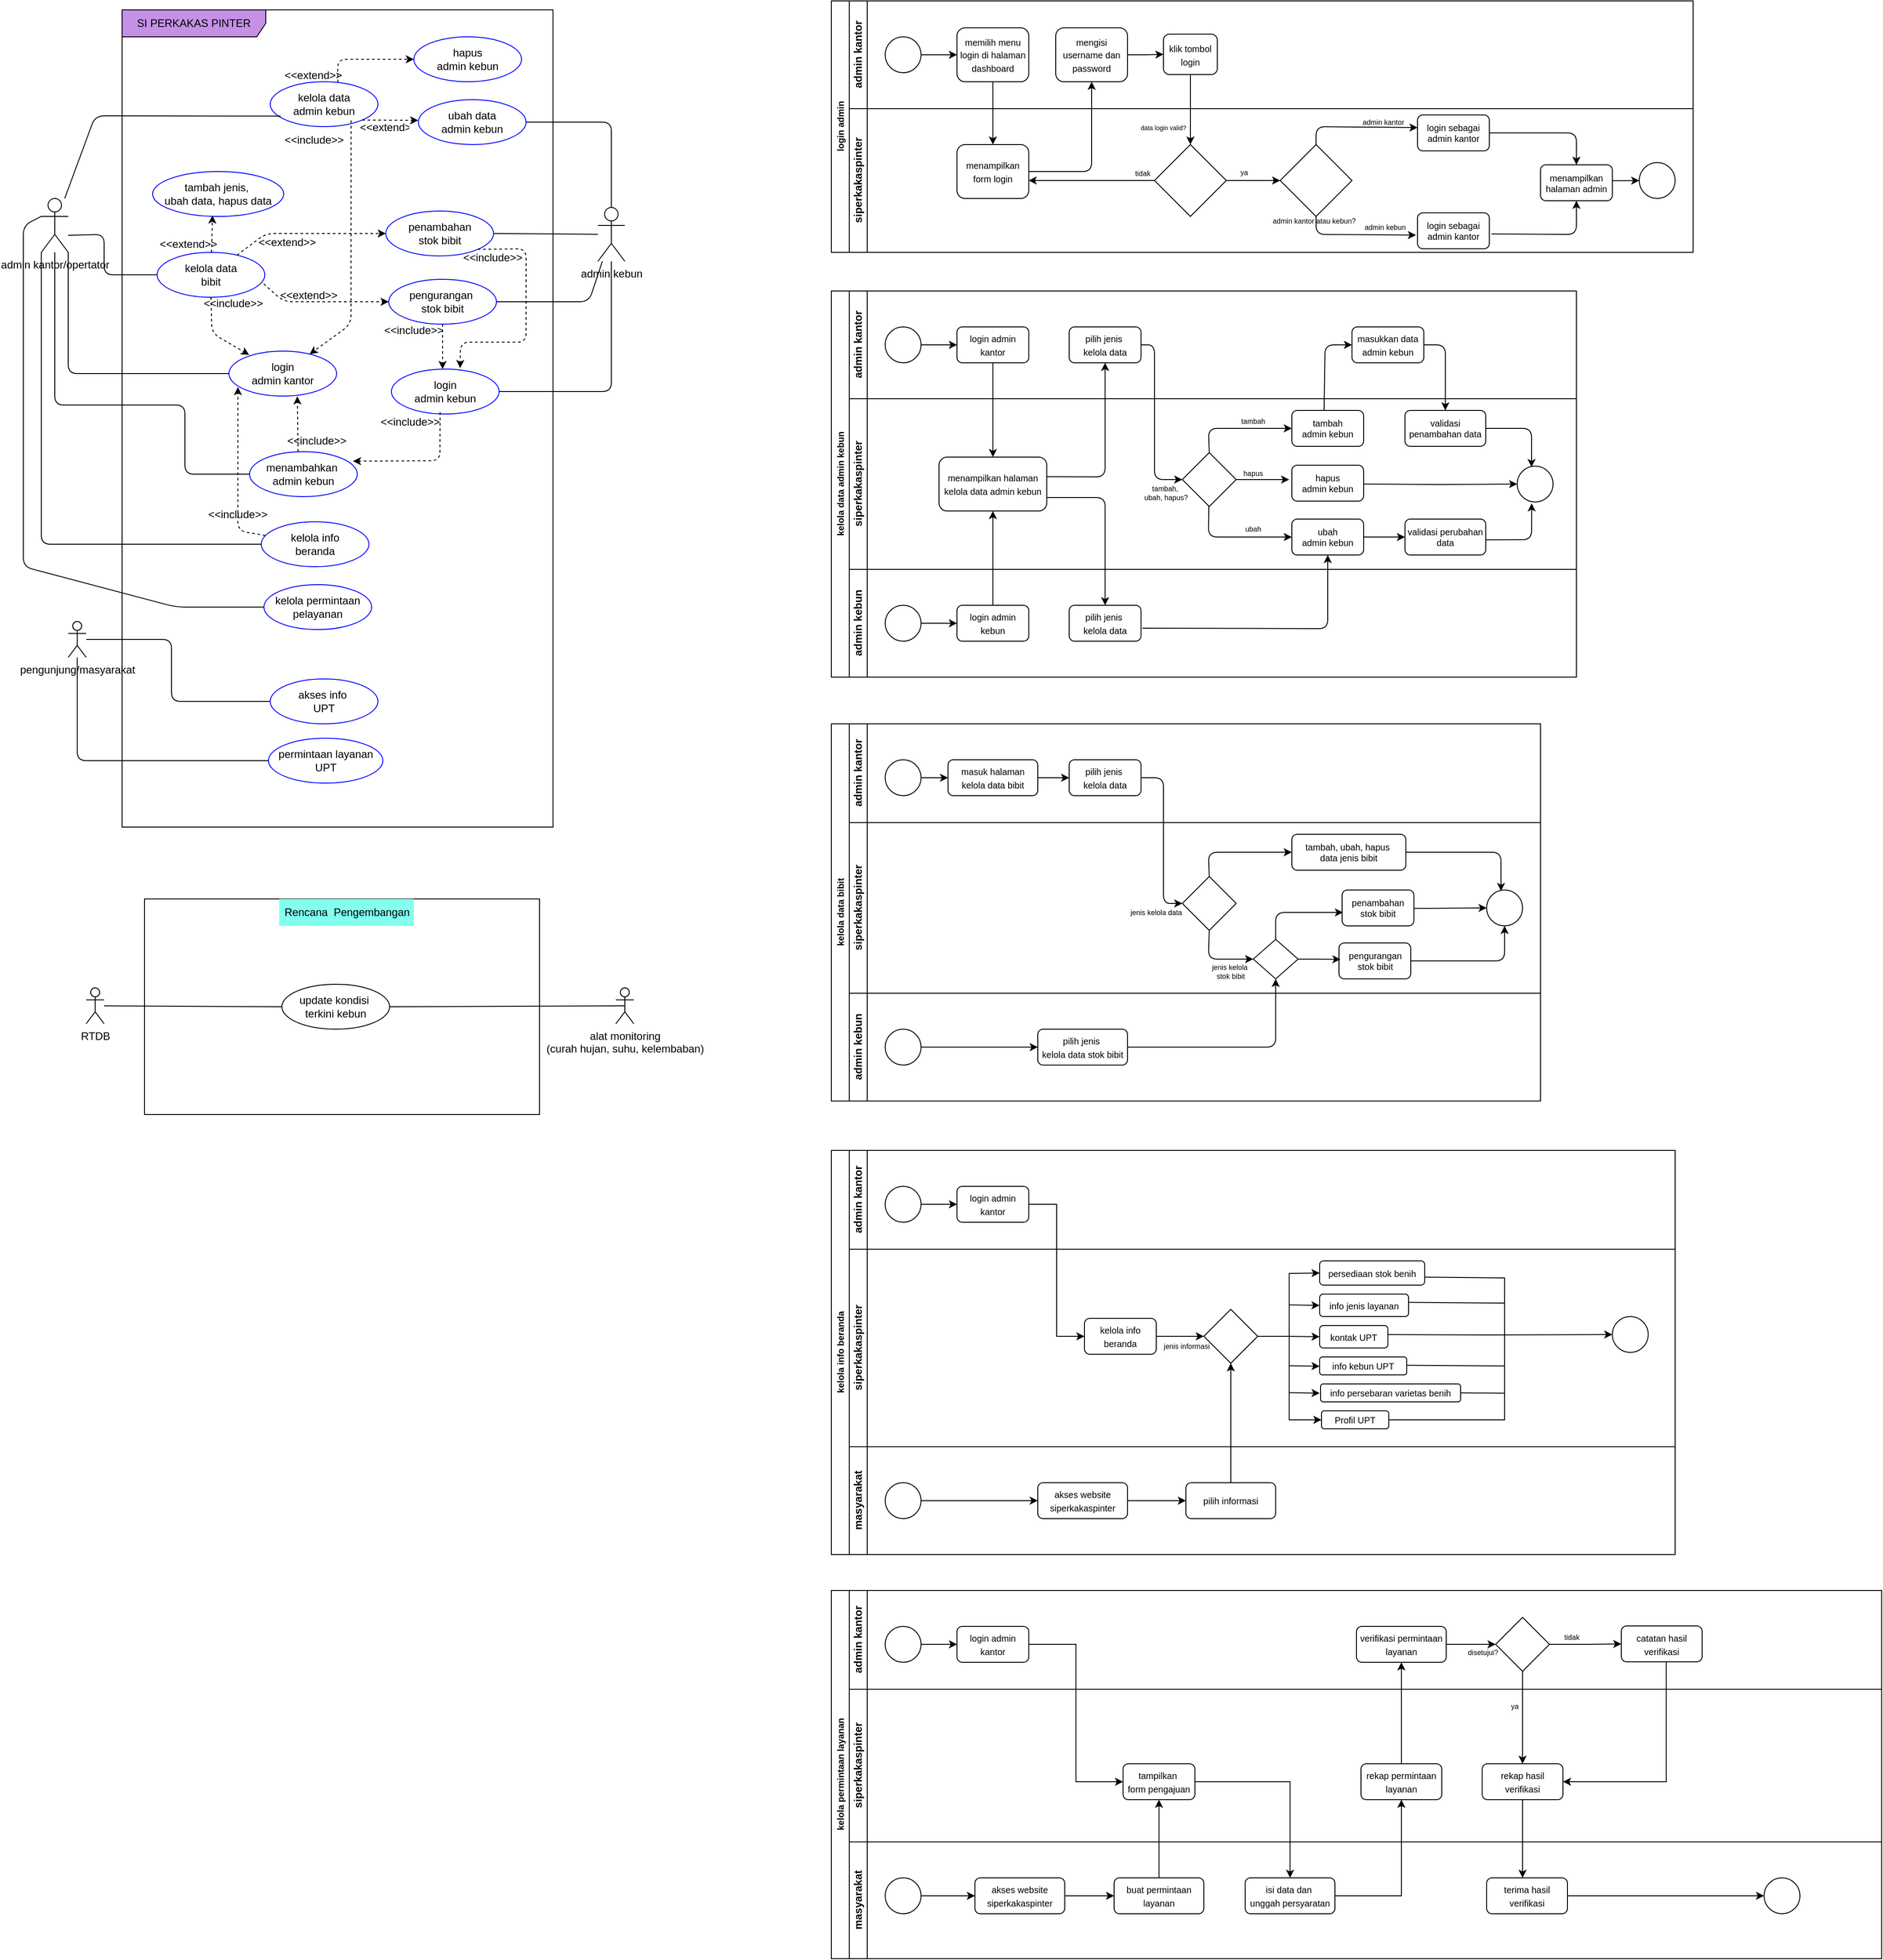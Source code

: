 <mxfile version="24.7.17">
  <diagram name="Page-1" id="7mcct_nMjgWPXreTealT">
    <mxGraphModel dx="2345" dy="2064" grid="1" gridSize="10" guides="1" tooltips="1" connect="1" arrows="1" fold="1" page="1" pageScale="1" pageWidth="850" pageHeight="1100" math="0" shadow="0">
      <root>
        <mxCell id="0" />
        <mxCell id="1" parent="0" />
        <mxCell id="vww5mRkP5KJjSzzlBmqT-5" value="" style="rounded=0;whiteSpace=wrap;html=1;" parent="1" vertex="1">
          <mxGeometry x="205" y="920" width="440" height="240" as="geometry" />
        </mxCell>
        <mxCell id="vww5mRkP5KJjSzzlBmqT-1" value="admin kantor/opertator" style="shape=umlActor;verticalLabelPosition=bottom;verticalAlign=top;html=1;outlineConnect=0;" parent="1" vertex="1">
          <mxGeometry x="90" y="140" width="30" height="60" as="geometry" />
        </mxCell>
        <mxCell id="vww5mRkP5KJjSzzlBmqT-2" value="admin kebun" style="shape=umlActor;verticalLabelPosition=bottom;verticalAlign=top;html=1;outlineConnect=0;" parent="1" vertex="1">
          <mxGeometry x="710" y="150" width="30" height="60" as="geometry" />
        </mxCell>
        <mxCell id="vww5mRkP5KJjSzzlBmqT-6" value="Rencana&amp;nbsp; Pengembangan" style="text;strokeColor=none;fillColor=#82FFEE;align=left;verticalAlign=middle;spacingLeft=4;spacingRight=4;overflow=hidden;points=[[0,0.5],[1,0.5]];portConstraint=eastwest;rotatable=0;whiteSpace=wrap;html=1;" parent="1" vertex="1">
          <mxGeometry x="355" y="920" width="150" height="30" as="geometry" />
        </mxCell>
        <mxCell id="vww5mRkP5KJjSzzlBmqT-7" value="alat monitoring&lt;div&gt;(curah hujan, suhu, kelembaban)&lt;/div&gt;" style="shape=umlActor;verticalLabelPosition=bottom;verticalAlign=top;html=1;outlineConnect=0;" parent="1" vertex="1">
          <mxGeometry x="730" y="1019" width="20" height="40" as="geometry" />
        </mxCell>
        <mxCell id="vww5mRkP5KJjSzzlBmqT-8" value="menambahkan&amp;nbsp;&lt;div&gt;admin kebun&lt;/div&gt;" style="ellipse;whiteSpace=wrap;html=1;strokeColor=#0000FF;" parent="1" vertex="1">
          <mxGeometry x="322" y="422" width="120" height="50" as="geometry" />
        </mxCell>
        <mxCell id="vww5mRkP5KJjSzzlBmqT-9" value="kelola data&lt;div&gt;admin kebun&lt;/div&gt;" style="ellipse;whiteSpace=wrap;html=1;strokeColor=#0000FF;shadow=0;" parent="1" vertex="1">
          <mxGeometry x="345" y="10" width="120" height="50" as="geometry" />
        </mxCell>
        <mxCell id="vww5mRkP5KJjSzzlBmqT-10" value="pengunjung/masyarakat" style="shape=umlActor;verticalLabelPosition=bottom;verticalAlign=top;html=1;outlineConnect=0;" parent="1" vertex="1">
          <mxGeometry x="120" y="611" width="20" height="40" as="geometry" />
        </mxCell>
        <mxCell id="vww5mRkP5KJjSzzlBmqT-13" value="login&lt;div&gt;admin kebun&lt;/div&gt;" style="ellipse;whiteSpace=wrap;html=1;strokeColor=#0000FF;" parent="1" vertex="1">
          <mxGeometry x="480" y="330" width="120" height="50" as="geometry" />
        </mxCell>
        <mxCell id="vww5mRkP5KJjSzzlBmqT-14" value="" style="endArrow=none;html=1;rounded=1;entryX=1;entryY=0.5;entryDx=0;entryDy=0;endFill=0;curved=0;" parent="1" source="vww5mRkP5KJjSzzlBmqT-2" target="vww5mRkP5KJjSzzlBmqT-13" edge="1">
          <mxGeometry width="50" height="50" relative="1" as="geometry">
            <mxPoint x="380" y="400" as="sourcePoint" />
            <mxPoint x="430" y="350" as="targetPoint" />
            <Array as="points">
              <mxPoint x="725" y="355" />
            </Array>
          </mxGeometry>
        </mxCell>
        <mxCell id="vww5mRkP5KJjSzzlBmqT-15" value="" style="endArrow=none;html=1;rounded=1;entryX=0;entryY=0.5;entryDx=0;entryDy=0;endFill=0;curved=0;" parent="1" source="vww5mRkP5KJjSzzlBmqT-1" target="vww5mRkP5KJjSzzlBmqT-8" edge="1">
          <mxGeometry width="50" height="50" relative="1" as="geometry">
            <mxPoint x="380" y="400" as="sourcePoint" />
            <mxPoint x="340" y="390" as="targetPoint" />
            <Array as="points">
              <mxPoint x="105" y="370" />
              <mxPoint x="250" y="370" />
              <mxPoint x="250" y="447" />
            </Array>
          </mxGeometry>
        </mxCell>
        <mxCell id="vww5mRkP5KJjSzzlBmqT-17" value="" style="endArrow=classic;html=1;rounded=1;entryX=0.96;entryY=0.21;entryDx=0;entryDy=0;dashed=1;exitX=0.452;exitY=0.959;exitDx=0;exitDy=0;exitPerimeter=0;entryPerimeter=0;curved=0;" parent="1" source="vww5mRkP5KJjSzzlBmqT-13" target="vww5mRkP5KJjSzzlBmqT-8" edge="1">
          <mxGeometry width="50" height="50" relative="1" as="geometry">
            <mxPoint x="380" y="410" as="sourcePoint" />
            <mxPoint x="430" y="360" as="targetPoint" />
            <Array as="points">
              <mxPoint x="534" y="432" />
            </Array>
          </mxGeometry>
        </mxCell>
        <mxCell id="vww5mRkP5KJjSzzlBmqT-18" value="&amp;lt;&amp;lt;include&amp;gt;&amp;gt;" style="text;strokeColor=none;fillColor=none;align=left;verticalAlign=middle;spacingLeft=4;spacingRight=4;overflow=hidden;points=[[0,0.5],[1,0.5]];portConstraint=eastwest;rotatable=0;whiteSpace=wrap;html=1;" parent="1" vertex="1">
          <mxGeometry x="462" y="374" width="80" height="30" as="geometry" />
        </mxCell>
        <mxCell id="vww5mRkP5KJjSzzlBmqT-19" value="" style="endArrow=none;html=1;rounded=1;strokeColor=default;curved=0;startArrow=none;startFill=0;endFill=0;" parent="1" source="vww5mRkP5KJjSzzlBmqT-2" target="vww5mRkP5KJjSzzlBmqT-58" edge="1">
          <mxGeometry width="50" height="50" relative="1" as="geometry">
            <mxPoint x="720" y="197" as="sourcePoint" />
            <mxPoint x="480" y="315" as="targetPoint" />
            <Array as="points">
              <mxPoint x="725" y="55" />
            </Array>
          </mxGeometry>
        </mxCell>
        <mxCell id="vww5mRkP5KJjSzzlBmqT-21" value="kelola info&lt;div&gt;beranda&lt;/div&gt;" style="ellipse;whiteSpace=wrap;html=1;strokeColor=#0000FF;" parent="1" vertex="1">
          <mxGeometry x="335" y="500" width="120" height="50" as="geometry" />
        </mxCell>
        <mxCell id="vww5mRkP5KJjSzzlBmqT-22" value="" style="endArrow=none;html=1;rounded=1;entryX=0.096;entryY=0.766;entryDx=0;entryDy=0;entryPerimeter=0;curved=0;" parent="1" source="vww5mRkP5KJjSzzlBmqT-1" target="vww5mRkP5KJjSzzlBmqT-9" edge="1">
          <mxGeometry width="50" height="50" relative="1" as="geometry">
            <mxPoint x="390" y="220" as="sourcePoint" />
            <mxPoint x="440" y="170" as="targetPoint" />
            <Array as="points">
              <mxPoint x="150" y="48" />
            </Array>
          </mxGeometry>
        </mxCell>
        <mxCell id="vww5mRkP5KJjSzzlBmqT-23" value="kelola data&lt;div&gt;bibit&lt;/div&gt;" style="ellipse;whiteSpace=wrap;html=1;strokeColor=#0000FF;" parent="1" vertex="1">
          <mxGeometry x="219" y="200" width="120" height="50" as="geometry" />
        </mxCell>
        <mxCell id="vww5mRkP5KJjSzzlBmqT-24" value="login&lt;div&gt;admin kantor&lt;/div&gt;" style="ellipse;whiteSpace=wrap;html=1;strokeColor=#0000FF;" parent="1" vertex="1">
          <mxGeometry x="299" y="310" width="120" height="50" as="geometry" />
        </mxCell>
        <mxCell id="vww5mRkP5KJjSzzlBmqT-25" value="&amp;lt;&amp;lt;include&amp;gt;&amp;gt;" style="text;strokeColor=none;fillColor=none;align=left;verticalAlign=middle;spacingLeft=4;spacingRight=4;overflow=hidden;points=[[0,0.5],[1,0.5]];portConstraint=eastwest;rotatable=0;whiteSpace=wrap;html=1;" parent="1" vertex="1">
          <mxGeometry x="358" y="395" width="80" height="30" as="geometry" />
        </mxCell>
        <mxCell id="vww5mRkP5KJjSzzlBmqT-26" value="" style="endArrow=classic;html=1;rounded=0;entryX=0.435;entryY=1.006;entryDx=0;entryDy=0;dashed=1;exitX=0.25;exitY=0;exitDx=0;exitDy=0;exitPerimeter=0;entryPerimeter=0;" parent="1" edge="1">
          <mxGeometry width="50" height="50" relative="1" as="geometry">
            <mxPoint x="376" y="422" as="sourcePoint" />
            <mxPoint x="375.2" y="360.3" as="targetPoint" />
          </mxGeometry>
        </mxCell>
        <mxCell id="vww5mRkP5KJjSzzlBmqT-27" value="" style="endArrow=none;html=1;rounded=1;entryX=0;entryY=0.5;entryDx=0;entryDy=0;exitX=1;exitY=1;exitDx=0;exitDy=0;exitPerimeter=0;curved=0;" parent="1" source="vww5mRkP5KJjSzzlBmqT-1" target="vww5mRkP5KJjSzzlBmqT-24" edge="1">
          <mxGeometry width="50" height="50" relative="1" as="geometry">
            <mxPoint x="390" y="450" as="sourcePoint" />
            <mxPoint x="440" y="400" as="targetPoint" />
            <Array as="points">
              <mxPoint x="120" y="335" />
            </Array>
          </mxGeometry>
        </mxCell>
        <mxCell id="vww5mRkP5KJjSzzlBmqT-28" value="" style="endArrow=none;html=1;rounded=1;exitX=0;exitY=0.5;exitDx=0;exitDy=0;curved=0;" parent="1" source="vww5mRkP5KJjSzzlBmqT-23" edge="1">
          <mxGeometry width="50" height="50" relative="1" as="geometry">
            <mxPoint x="390" y="270" as="sourcePoint" />
            <mxPoint x="120" y="181" as="targetPoint" />
            <Array as="points">
              <mxPoint x="160" y="225" />
              <mxPoint x="160" y="180" />
            </Array>
          </mxGeometry>
        </mxCell>
        <mxCell id="vww5mRkP5KJjSzzlBmqT-29" value="penambahan&lt;div&gt;stok&amp;nbsp;&lt;span style=&quot;background-color: initial;&quot;&gt;bibit&lt;/span&gt;&lt;/div&gt;" style="ellipse;whiteSpace=wrap;html=1;strokeColor=#0000FF;" parent="1" vertex="1">
          <mxGeometry x="473.75" y="154" width="120" height="50" as="geometry" />
        </mxCell>
        <mxCell id="vww5mRkP5KJjSzzlBmqT-30" value="pengurangan&amp;nbsp;&lt;div&gt;stok&amp;nbsp;&lt;span style=&quot;background-color: initial;&quot;&gt;bibit&lt;/span&gt;&lt;/div&gt;" style="ellipse;whiteSpace=wrap;html=1;strokeColor=#0000FF;" parent="1" vertex="1">
          <mxGeometry x="477" y="230" width="120" height="50" as="geometry" />
        </mxCell>
        <mxCell id="vww5mRkP5KJjSzzlBmqT-31" value="update kondisi&amp;nbsp;&lt;div&gt;terkini kebun&lt;/div&gt;" style="ellipse;whiteSpace=wrap;html=1;" parent="1" vertex="1">
          <mxGeometry x="358" y="1015" width="120" height="50" as="geometry" />
        </mxCell>
        <mxCell id="vww5mRkP5KJjSzzlBmqT-33" value="akses info&amp;nbsp;&lt;div&gt;UPT&lt;/div&gt;" style="ellipse;whiteSpace=wrap;html=1;strokeColor=#0000FF;" parent="1" vertex="1">
          <mxGeometry x="345" y="675" width="120" height="50" as="geometry" />
        </mxCell>
        <mxCell id="vww5mRkP5KJjSzzlBmqT-34" value="" style="endArrow=none;html=1;rounded=1;entryX=0;entryY=0.5;entryDx=0;entryDy=0;curved=0;" parent="1" source="vww5mRkP5KJjSzzlBmqT-10" target="vww5mRkP5KJjSzzlBmqT-33" edge="1">
          <mxGeometry width="50" height="50" relative="1" as="geometry">
            <mxPoint x="415" y="651" as="sourcePoint" />
            <mxPoint x="465" y="601" as="targetPoint" />
            <Array as="points">
              <mxPoint x="235" y="631" />
              <mxPoint x="235" y="700" />
            </Array>
          </mxGeometry>
        </mxCell>
        <mxCell id="vww5mRkP5KJjSzzlBmqT-35" value="" style="endArrow=none;html=1;rounded=0;exitX=1;exitY=0.5;exitDx=0;exitDy=0;" parent="1" source="vww5mRkP5KJjSzzlBmqT-29" target="vww5mRkP5KJjSzzlBmqT-2" edge="1">
          <mxGeometry width="50" height="50" relative="1" as="geometry">
            <mxPoint x="390" y="250" as="sourcePoint" />
            <mxPoint x="440" y="200" as="targetPoint" />
          </mxGeometry>
        </mxCell>
        <mxCell id="vww5mRkP5KJjSzzlBmqT-36" value="" style="endArrow=none;html=1;rounded=1;exitX=1;exitY=0.5;exitDx=0;exitDy=0;curved=0;" parent="1" source="vww5mRkP5KJjSzzlBmqT-30" target="vww5mRkP5KJjSzzlBmqT-2" edge="1">
          <mxGeometry width="50" height="50" relative="1" as="geometry">
            <mxPoint x="540" y="205" as="sourcePoint" />
            <mxPoint x="720" y="191" as="targetPoint" />
            <Array as="points">
              <mxPoint x="700" y="255" />
            </Array>
          </mxGeometry>
        </mxCell>
        <mxCell id="vww5mRkP5KJjSzzlBmqT-37" value="" style="endArrow=classic;html=1;rounded=1;entryX=0;entryY=0.5;entryDx=0;entryDy=0;dashed=1;exitX=0.99;exitY=0.703;exitDx=0;exitDy=0;exitPerimeter=0;curved=0;" parent="1" source="vww5mRkP5KJjSzzlBmqT-23" target="vww5mRkP5KJjSzzlBmqT-30" edge="1">
          <mxGeometry width="50" height="50" relative="1" as="geometry">
            <mxPoint x="390" y="460" as="sourcePoint" />
            <mxPoint x="370" y="380" as="targetPoint" />
            <Array as="points">
              <mxPoint x="360" y="255" />
            </Array>
          </mxGeometry>
        </mxCell>
        <mxCell id="vww5mRkP5KJjSzzlBmqT-38" value="" style="endArrow=classic;html=1;rounded=1;entryX=0;entryY=0.5;entryDx=0;entryDy=0;dashed=1;curved=0;" parent="1" source="vww5mRkP5KJjSzzlBmqT-23" target="vww5mRkP5KJjSzzlBmqT-29" edge="1">
          <mxGeometry width="50" height="50" relative="1" as="geometry">
            <mxPoint x="340" y="230" as="sourcePoint" />
            <mxPoint x="466.34" y="184.63" as="targetPoint" />
            <Array as="points">
              <mxPoint x="340" y="179" />
            </Array>
          </mxGeometry>
        </mxCell>
        <mxCell id="vww5mRkP5KJjSzzlBmqT-39" value="&amp;lt;&amp;lt;extend&amp;gt;&amp;gt;" style="text;strokeColor=none;fillColor=none;align=left;verticalAlign=middle;spacingLeft=4;spacingRight=4;overflow=hidden;points=[[0,0.5],[1,0.5]];portConstraint=eastwest;rotatable=0;whiteSpace=wrap;html=1;" parent="1" vertex="1">
          <mxGeometry x="326" y="174" width="80" height="30" as="geometry" />
        </mxCell>
        <mxCell id="vww5mRkP5KJjSzzlBmqT-40" value="&amp;lt;&amp;lt;extend&amp;gt;&amp;gt;" style="text;strokeColor=none;fillColor=none;align=left;verticalAlign=middle;spacingLeft=4;spacingRight=4;overflow=hidden;points=[[0,0.5],[1,0.5]];portConstraint=eastwest;rotatable=0;whiteSpace=wrap;html=1;" parent="1" vertex="1">
          <mxGeometry x="350" y="233" width="80" height="30" as="geometry" />
        </mxCell>
        <mxCell id="vww5mRkP5KJjSzzlBmqT-41" value="" style="endArrow=none;html=1;rounded=0;entryX=0.5;entryY=0.5;entryDx=0;entryDy=0;entryPerimeter=0;exitX=1;exitY=0.5;exitDx=0;exitDy=0;" parent="1" source="vww5mRkP5KJjSzzlBmqT-31" target="vww5mRkP5KJjSzzlBmqT-7" edge="1">
          <mxGeometry width="50" height="50" relative="1" as="geometry">
            <mxPoint x="370" y="1040" as="sourcePoint" />
            <mxPoint x="420" y="990" as="targetPoint" />
          </mxGeometry>
        </mxCell>
        <mxCell id="vww5mRkP5KJjSzzlBmqT-42" value="" style="endArrow=none;html=1;rounded=1;entryX=0;entryY=0.5;entryDx=0;entryDy=0;curved=0;exitX=0;exitY=1;exitDx=0;exitDy=0;exitPerimeter=0;" parent="1" source="vww5mRkP5KJjSzzlBmqT-1" target="vww5mRkP5KJjSzzlBmqT-21" edge="1">
          <mxGeometry width="50" height="50" relative="1" as="geometry">
            <mxPoint x="370" y="240" as="sourcePoint" />
            <mxPoint x="420" y="190" as="targetPoint" />
            <Array as="points">
              <mxPoint x="90" y="525" />
            </Array>
          </mxGeometry>
        </mxCell>
        <mxCell id="vww5mRkP5KJjSzzlBmqT-43" value="" style="endArrow=classic;html=1;rounded=1;entryX=0.638;entryY=-0.023;entryDx=0;entryDy=0;dashed=1;exitX=1;exitY=1;exitDx=0;exitDy=0;entryPerimeter=0;curved=0;" parent="1" source="vww5mRkP5KJjSzzlBmqT-29" target="vww5mRkP5KJjSzzlBmqT-13" edge="1">
          <mxGeometry width="50" height="50" relative="1" as="geometry">
            <mxPoint x="507" y="280" as="sourcePoint" />
            <mxPoint x="438" y="383" as="targetPoint" />
            <Array as="points">
              <mxPoint x="630" y="196" />
              <mxPoint x="630" y="300" />
              <mxPoint x="557" y="300" />
            </Array>
          </mxGeometry>
        </mxCell>
        <mxCell id="vww5mRkP5KJjSzzlBmqT-44" value="" style="endArrow=classic;html=1;rounded=0;dashed=1;exitX=0.5;exitY=1;exitDx=0;exitDy=0;" parent="1" source="vww5mRkP5KJjSzzlBmqT-30" edge="1">
          <mxGeometry width="50" height="50" relative="1" as="geometry">
            <mxPoint x="554" y="378" as="sourcePoint" />
            <mxPoint x="537" y="330" as="targetPoint" />
          </mxGeometry>
        </mxCell>
        <mxCell id="vww5mRkP5KJjSzzlBmqT-45" value="&amp;lt;&amp;lt;include&amp;gt;&amp;gt;" style="text;strokeColor=none;fillColor=none;align=left;verticalAlign=middle;spacingLeft=4;spacingRight=4;overflow=hidden;points=[[0,0.5],[1,0.5]];portConstraint=eastwest;rotatable=0;whiteSpace=wrap;html=1;" parent="1" vertex="1">
          <mxGeometry x="554" y="191" width="80" height="30" as="geometry" />
        </mxCell>
        <mxCell id="vww5mRkP5KJjSzzlBmqT-46" value="&amp;lt;&amp;lt;include&amp;gt;&amp;gt;" style="text;strokeColor=none;fillColor=none;align=left;verticalAlign=middle;spacingLeft=4;spacingRight=4;overflow=hidden;points=[[0,0.5],[1,0.5]];portConstraint=eastwest;rotatable=0;whiteSpace=wrap;html=1;" parent="1" vertex="1">
          <mxGeometry x="466" y="272" width="80" height="30" as="geometry" />
        </mxCell>
        <mxCell id="vww5mRkP5KJjSzzlBmqT-47" value="SI PERKAKAS PINTER" style="shape=umlFrame;whiteSpace=wrap;html=1;pointerEvents=0;fillColor=#C491E6;width=160;height=30;" parent="1" vertex="1">
          <mxGeometry x="180" y="-70" width="480" height="910" as="geometry" />
        </mxCell>
        <mxCell id="vww5mRkP5KJjSzzlBmqT-48" value="permintaan layanan&lt;div&gt;UPT&lt;/div&gt;" style="ellipse;whiteSpace=wrap;html=1;shadow=0;strokeColor=#0000FF;" parent="1" vertex="1">
          <mxGeometry x="343" y="741" width="127.5" height="50" as="geometry" />
        </mxCell>
        <mxCell id="vww5mRkP5KJjSzzlBmqT-50" value="" style="endArrow=none;html=1;rounded=1;curved=0;" parent="1" source="vww5mRkP5KJjSzzlBmqT-10" target="vww5mRkP5KJjSzzlBmqT-48" edge="1">
          <mxGeometry width="50" height="50" relative="1" as="geometry">
            <mxPoint x="145" y="641" as="sourcePoint" />
            <mxPoint x="425" y="381" as="targetPoint" />
            <Array as="points">
              <mxPoint x="130" y="766" />
            </Array>
          </mxGeometry>
        </mxCell>
        <mxCell id="vww5mRkP5KJjSzzlBmqT-52" value="tambah jenis,&amp;nbsp;&lt;div&gt;ubah data,&amp;nbsp;&lt;span style=&quot;background-color: initial;&quot;&gt;hapus data&lt;/span&gt;&lt;/div&gt;" style="ellipse;whiteSpace=wrap;html=1;strokeColor=#0000FF;" parent="1" vertex="1">
          <mxGeometry x="214" y="110" width="146" height="50" as="geometry" />
        </mxCell>
        <mxCell id="vww5mRkP5KJjSzzlBmqT-53" value="" style="endArrow=classic;html=1;rounded=0;entryX=0.457;entryY=0.978;entryDx=0;entryDy=0;entryPerimeter=0;dashed=1;" parent="1" source="vww5mRkP5KJjSzzlBmqT-23" target="vww5mRkP5KJjSzzlBmqT-52" edge="1">
          <mxGeometry width="50" height="50" relative="1" as="geometry">
            <mxPoint x="350" y="280" as="sourcePoint" />
            <mxPoint x="400" y="230" as="targetPoint" />
          </mxGeometry>
        </mxCell>
        <mxCell id="vww5mRkP5KJjSzzlBmqT-58" value="ubah data&lt;div&gt;admin kebun&lt;/div&gt;" style="ellipse;whiteSpace=wrap;html=1;strokeColor=#0000FF;" parent="1" vertex="1">
          <mxGeometry x="510" y="30" width="120" height="50" as="geometry" />
        </mxCell>
        <mxCell id="vww5mRkP5KJjSzzlBmqT-59" value="" style="endArrow=classic;html=1;rounded=0;entryX=-0.001;entryY=0.46;entryDx=0;entryDy=0;dashed=1;exitX=1;exitY=1;exitDx=0;exitDy=0;entryPerimeter=0;" parent="1" source="vww5mRkP5KJjSzzlBmqT-9" target="vww5mRkP5KJjSzzlBmqT-58" edge="1">
          <mxGeometry width="50" height="50" relative="1" as="geometry">
            <mxPoint x="340" y="248" as="sourcePoint" />
            <mxPoint x="484" y="195" as="targetPoint" />
          </mxGeometry>
        </mxCell>
        <mxCell id="vww5mRkP5KJjSzzlBmqT-60" value="hapus&lt;div&gt;admin kebun&lt;/div&gt;" style="ellipse;whiteSpace=wrap;html=1;strokeColor=#0000FF;" parent="1" vertex="1">
          <mxGeometry x="505" y="-40" width="120" height="50" as="geometry" />
        </mxCell>
        <mxCell id="vww5mRkP5KJjSzzlBmqT-61" value="" style="endArrow=classic;html=1;rounded=1;entryX=0;entryY=0.5;entryDx=0;entryDy=0;dashed=1;exitX=0.628;exitY=0.012;exitDx=0;exitDy=0;exitPerimeter=0;curved=0;" parent="1" source="vww5mRkP5KJjSzzlBmqT-9" target="vww5mRkP5KJjSzzlBmqT-60" edge="1">
          <mxGeometry width="50" height="50" relative="1" as="geometry">
            <mxPoint x="440" y="80" as="sourcePoint" />
            <mxPoint x="520" y="65" as="targetPoint" />
            <Array as="points">
              <mxPoint x="420" y="-15" />
            </Array>
          </mxGeometry>
        </mxCell>
        <mxCell id="vww5mRkP5KJjSzzlBmqT-62" value="&amp;lt;&amp;lt;extend&amp;gt;&amp;gt;" style="text;strokeColor=none;fillColor=none;align=left;verticalAlign=middle;spacingLeft=4;spacingRight=4;overflow=hidden;points=[[0,0.5],[1,0.5]];portConstraint=eastwest;rotatable=0;whiteSpace=wrap;html=1;" parent="1" vertex="1">
          <mxGeometry x="439" y="46" width="65" height="30" as="geometry" />
        </mxCell>
        <mxCell id="vww5mRkP5KJjSzzlBmqT-63" value="&amp;lt;&amp;lt;extend&amp;gt;&amp;gt;" style="text;strokeColor=none;fillColor=none;align=left;verticalAlign=middle;spacingLeft=4;spacingRight=4;overflow=hidden;points=[[0,0.5],[1,0.5]];portConstraint=eastwest;rotatable=0;whiteSpace=wrap;html=1;" parent="1" vertex="1">
          <mxGeometry x="355" y="-12" width="80" height="30" as="geometry" />
        </mxCell>
        <mxCell id="vww5mRkP5KJjSzzlBmqT-65" value="" style="curved=0;endArrow=classic;html=1;rounded=1;dashed=1;" parent="1" source="vww5mRkP5KJjSzzlBmqT-21" edge="1">
          <mxGeometry width="50" height="50" relative="1" as="geometry">
            <mxPoint x="238.754" y="80.005" as="sourcePoint" />
            <mxPoint x="309" y="350" as="targetPoint" />
            <Array as="points">
              <mxPoint x="309" y="510" />
            </Array>
          </mxGeometry>
        </mxCell>
        <mxCell id="vww5mRkP5KJjSzzlBmqT-66" value="&amp;lt;&amp;lt;include&amp;gt;&amp;gt;" style="text;strokeColor=none;fillColor=none;align=left;verticalAlign=middle;spacingLeft=4;spacingRight=4;overflow=hidden;points=[[0,0.5],[1,0.5]];portConstraint=eastwest;rotatable=0;whiteSpace=wrap;html=1;" parent="1" vertex="1">
          <mxGeometry x="270" y="480" width="80" height="23" as="geometry" />
        </mxCell>
        <mxCell id="vww5mRkP5KJjSzzlBmqT-68" value="" style="endArrow=classic;html=1;rounded=1;dashed=1;exitX=0.751;exitY=0.863;exitDx=0;exitDy=0;exitPerimeter=0;curved=0;" parent="1" source="vww5mRkP5KJjSzzlBmqT-9" target="vww5mRkP5KJjSzzlBmqT-24" edge="1">
          <mxGeometry width="50" height="50" relative="1" as="geometry">
            <mxPoint x="400" y="250" as="sourcePoint" />
            <mxPoint x="450" y="200" as="targetPoint" />
            <Array as="points">
              <mxPoint x="435" y="280" />
            </Array>
          </mxGeometry>
        </mxCell>
        <mxCell id="vww5mRkP5KJjSzzlBmqT-70" value="&amp;lt;&amp;lt;include&amp;gt;&amp;gt;" style="text;strokeColor=none;fillColor=none;align=left;verticalAlign=middle;spacingLeft=4;spacingRight=4;overflow=hidden;points=[[0,0.5],[1,0.5]];portConstraint=eastwest;rotatable=0;whiteSpace=wrap;html=1;" parent="1" vertex="1">
          <mxGeometry x="355" y="60" width="80" height="30" as="geometry" />
        </mxCell>
        <mxCell id="vww5mRkP5KJjSzzlBmqT-71" value="&amp;lt;&amp;lt;extend&amp;gt;&amp;gt;" style="text;strokeColor=none;fillColor=none;align=left;verticalAlign=middle;spacingLeft=4;spacingRight=4;overflow=hidden;points=[[0,0.5],[1,0.5]];portConstraint=eastwest;rotatable=0;whiteSpace=wrap;html=1;" parent="1" vertex="1">
          <mxGeometry x="216" y="176" width="80" height="30" as="geometry" />
        </mxCell>
        <mxCell id="vww5mRkP5KJjSzzlBmqT-72" value="" style="endArrow=classic;html=1;rounded=1;entryX=0.188;entryY=0.082;entryDx=0;entryDy=0;entryPerimeter=0;dashed=1;exitX=0.5;exitY=1;exitDx=0;exitDy=0;curved=0;" parent="1" source="vww5mRkP5KJjSzzlBmqT-23" target="vww5mRkP5KJjSzzlBmqT-24" edge="1">
          <mxGeometry width="50" height="50" relative="1" as="geometry">
            <mxPoint x="289" y="210" as="sourcePoint" />
            <mxPoint x="290" y="170" as="targetPoint" />
            <Array as="points">
              <mxPoint x="280" y="290" />
            </Array>
          </mxGeometry>
        </mxCell>
        <mxCell id="vww5mRkP5KJjSzzlBmqT-73" value="&amp;lt;&amp;lt;include&amp;gt;&amp;gt;" style="text;strokeColor=none;fillColor=none;align=left;verticalAlign=middle;spacingLeft=4;spacingRight=4;overflow=hidden;points=[[0,0.5],[1,0.5]];portConstraint=eastwest;rotatable=0;whiteSpace=wrap;html=1;" parent="1" vertex="1">
          <mxGeometry x="265" y="242" width="80" height="30" as="geometry" />
        </mxCell>
        <mxCell id="vww5mRkP5KJjSzzlBmqT-74" value="RTDB" style="shape=umlActor;verticalLabelPosition=bottom;verticalAlign=top;html=1;outlineConnect=0;" parent="1" vertex="1">
          <mxGeometry x="140" y="1019" width="20" height="40" as="geometry" />
        </mxCell>
        <mxCell id="vww5mRkP5KJjSzzlBmqT-75" value="" style="endArrow=none;html=1;rounded=0;entryX=0;entryY=0.5;entryDx=0;entryDy=0;" parent="1" source="vww5mRkP5KJjSzzlBmqT-74" target="vww5mRkP5KJjSzzlBmqT-31" edge="1">
          <mxGeometry width="50" height="50" relative="1" as="geometry">
            <mxPoint x="420" y="1010" as="sourcePoint" />
            <mxPoint x="470" y="960" as="targetPoint" />
          </mxGeometry>
        </mxCell>
        <mxCell id="vGCxcVu6d6boPYqGfY3t-1" value="login admin" style="swimlane;html=1;childLayout=stackLayout;resizeParent=1;resizeParentMax=0;horizontal=0;startSize=20;horizontalStack=0;fontSize=10;" parent="1" vertex="1">
          <mxGeometry x="970" y="-80" width="960" height="280" as="geometry" />
        </mxCell>
        <mxCell id="vGCxcVu6d6boPYqGfY3t-2" value="" style="edgeStyle=orthogonalEdgeStyle;rounded=0;orthogonalLoop=1;jettySize=auto;html=1;endArrow=classic;endFill=1;" parent="vGCxcVu6d6boPYqGfY3t-1" source="vGCxcVu6d6boPYqGfY3t-6" target="vGCxcVu6d6boPYqGfY3t-11" edge="1">
          <mxGeometry relative="1" as="geometry" />
        </mxCell>
        <mxCell id="vGCxcVu6d6boPYqGfY3t-3" value="admin kantor" style="swimlane;html=1;startSize=20;horizontal=0;" parent="vGCxcVu6d6boPYqGfY3t-1" vertex="1">
          <mxGeometry x="20" width="940" height="120" as="geometry" />
        </mxCell>
        <mxCell id="vGCxcVu6d6boPYqGfY3t-4" value="" style="edgeStyle=orthogonalEdgeStyle;rounded=0;orthogonalLoop=1;jettySize=auto;html=1;" parent="vGCxcVu6d6boPYqGfY3t-3" source="vGCxcVu6d6boPYqGfY3t-5" target="vGCxcVu6d6boPYqGfY3t-6" edge="1">
          <mxGeometry relative="1" as="geometry" />
        </mxCell>
        <mxCell id="vGCxcVu6d6boPYqGfY3t-5" value="" style="ellipse;whiteSpace=wrap;html=1;" parent="vGCxcVu6d6boPYqGfY3t-3" vertex="1">
          <mxGeometry x="40" y="40" width="40" height="40" as="geometry" />
        </mxCell>
        <mxCell id="vGCxcVu6d6boPYqGfY3t-6" value="&lt;font style=&quot;font-size: 10px;&quot;&gt;memilih menu login di halaman dashboard&lt;/font&gt;" style="rounded=1;whiteSpace=wrap;html=1;fontFamily=Helvetica;fontSize=12;fontColor=#000000;align=center;" parent="vGCxcVu6d6boPYqGfY3t-3" vertex="1">
          <mxGeometry x="120" y="30" width="80" height="60" as="geometry" />
        </mxCell>
        <mxCell id="vGCxcVu6d6boPYqGfY3t-7" value="" style="edgeStyle=orthogonalEdgeStyle;rounded=0;orthogonalLoop=1;jettySize=auto;html=1;" parent="vGCxcVu6d6boPYqGfY3t-3" source="vGCxcVu6d6boPYqGfY3t-8" target="vGCxcVu6d6boPYqGfY3t-9" edge="1">
          <mxGeometry relative="1" as="geometry" />
        </mxCell>
        <mxCell id="vGCxcVu6d6boPYqGfY3t-8" value="&lt;font style=&quot;font-size: 10px;&quot;&gt;mengisi username dan password&lt;/font&gt;" style="rounded=1;whiteSpace=wrap;html=1;fontColor=#000000;" parent="vGCxcVu6d6boPYqGfY3t-3" vertex="1">
          <mxGeometry x="230" y="30" width="80" height="60" as="geometry" />
        </mxCell>
        <mxCell id="vGCxcVu6d6boPYqGfY3t-9" value="&lt;font style=&quot;font-size: 10px;&quot;&gt;klik tombol login&lt;/font&gt;" style="whiteSpace=wrap;html=1;fontColor=#000000;rounded=1;" parent="vGCxcVu6d6boPYqGfY3t-3" vertex="1">
          <mxGeometry x="350" y="37" width="60" height="45" as="geometry" />
        </mxCell>
        <mxCell id="vGCxcVu6d6boPYqGfY3t-10" value="siperkakaspinter" style="swimlane;html=1;startSize=20;horizontal=0;" parent="vGCxcVu6d6boPYqGfY3t-1" vertex="1">
          <mxGeometry x="20" y="120" width="940" height="160" as="geometry" />
        </mxCell>
        <mxCell id="vGCxcVu6d6boPYqGfY3t-11" value="&lt;font style=&quot;font-size: 10px;&quot;&gt;menampilkan form login&lt;/font&gt;" style="rounded=1;whiteSpace=wrap;html=1;fontFamily=Helvetica;fontSize=12;fontColor=#000000;align=center;" parent="vGCxcVu6d6boPYqGfY3t-10" vertex="1">
          <mxGeometry x="120" y="40" width="80" height="60" as="geometry" />
        </mxCell>
        <mxCell id="vGCxcVu6d6boPYqGfY3t-12" value="" style="edgeStyle=orthogonalEdgeStyle;rounded=0;orthogonalLoop=1;jettySize=auto;html=1;entryX=0.997;entryY=0.667;entryDx=0;entryDy=0;entryPerimeter=0;" parent="vGCxcVu6d6boPYqGfY3t-10" source="vGCxcVu6d6boPYqGfY3t-14" target="vGCxcVu6d6boPYqGfY3t-11" edge="1">
          <mxGeometry relative="1" as="geometry">
            <mxPoint x="280" y="80" as="targetPoint" />
          </mxGeometry>
        </mxCell>
        <mxCell id="vGCxcVu6d6boPYqGfY3t-13" value="" style="edgeStyle=orthogonalEdgeStyle;rounded=0;orthogonalLoop=1;jettySize=auto;html=1;" parent="vGCxcVu6d6boPYqGfY3t-10" source="vGCxcVu6d6boPYqGfY3t-14" target="vGCxcVu6d6boPYqGfY3t-19" edge="1">
          <mxGeometry relative="1" as="geometry" />
        </mxCell>
        <mxCell id="vGCxcVu6d6boPYqGfY3t-14" value="" style="rhombus;whiteSpace=wrap;html=1;fontColor=#000000;rounded=0;" parent="vGCxcVu6d6boPYqGfY3t-10" vertex="1">
          <mxGeometry x="340" y="40" width="80" height="80" as="geometry" />
        </mxCell>
        <mxCell id="vGCxcVu6d6boPYqGfY3t-15" value="&lt;font style=&quot;font-size: 7px;&quot;&gt;data login valid?&lt;/font&gt;" style="text;html=1;align=center;verticalAlign=middle;whiteSpace=wrap;rounded=0;" parent="vGCxcVu6d6boPYqGfY3t-10" vertex="1">
          <mxGeometry x="320" y="10" width="60" height="20" as="geometry" />
        </mxCell>
        <mxCell id="vGCxcVu6d6boPYqGfY3t-16" value="&lt;font style=&quot;font-size: 8px;&quot;&gt;tidak&lt;/font&gt;" style="text;html=1;align=center;verticalAlign=middle;whiteSpace=wrap;rounded=0;" parent="vGCxcVu6d6boPYqGfY3t-10" vertex="1">
          <mxGeometry x="307" y="63" width="40" height="15" as="geometry" />
        </mxCell>
        <mxCell id="vGCxcVu6d6boPYqGfY3t-17" value="&lt;font style=&quot;font-size: 8px;&quot;&gt;ya&lt;/font&gt;" style="text;html=1;align=center;verticalAlign=middle;whiteSpace=wrap;rounded=0;" parent="vGCxcVu6d6boPYqGfY3t-10" vertex="1">
          <mxGeometry x="420" y="62.5" width="40" height="15" as="geometry" />
        </mxCell>
        <mxCell id="vGCxcVu6d6boPYqGfY3t-18" value="menampilkan halaman admin" style="whiteSpace=wrap;html=1;fontColor=#000000;rounded=1;fontSize=10;" parent="vGCxcVu6d6boPYqGfY3t-10" vertex="1">
          <mxGeometry x="770" y="62.5" width="80" height="40" as="geometry" />
        </mxCell>
        <mxCell id="vGCxcVu6d6boPYqGfY3t-19" value="" style="rhombus;whiteSpace=wrap;html=1;fontColor=#000000;rounded=0;" parent="vGCxcVu6d6boPYqGfY3t-10" vertex="1">
          <mxGeometry x="480" y="40" width="80" height="80" as="geometry" />
        </mxCell>
        <mxCell id="vGCxcVu6d6boPYqGfY3t-20" value="" style="endArrow=classic;html=1;rounded=1;exitX=0.5;exitY=1;exitDx=0;exitDy=0;entryX=-0.022;entryY=0.62;entryDx=0;entryDy=0;entryPerimeter=0;curved=0;" parent="vGCxcVu6d6boPYqGfY3t-10" source="vGCxcVu6d6boPYqGfY3t-19" target="vGCxcVu6d6boPYqGfY3t-26" edge="1">
          <mxGeometry width="50" height="50" relative="1" as="geometry">
            <mxPoint x="520" y="150" as="sourcePoint" />
            <mxPoint x="630" y="140" as="targetPoint" />
            <Array as="points">
              <mxPoint x="520" y="140" />
            </Array>
          </mxGeometry>
        </mxCell>
        <mxCell id="vGCxcVu6d6boPYqGfY3t-21" value="&lt;font style=&quot;font-size: 8px;&quot;&gt;admin kantor atau kebun?&lt;/font&gt;" style="text;html=1;align=center;verticalAlign=middle;whiteSpace=wrap;rounded=0;fontSize=8;" parent="vGCxcVu6d6boPYqGfY3t-10" vertex="1">
          <mxGeometry x="463" y="110" width="110" height="30" as="geometry" />
        </mxCell>
        <mxCell id="vGCxcVu6d6boPYqGfY3t-22" value="" style="ellipse;whiteSpace=wrap;html=1;" parent="vGCxcVu6d6boPYqGfY3t-10" vertex="1">
          <mxGeometry x="880" y="60" width="40" height="40" as="geometry" />
        </mxCell>
        <mxCell id="vGCxcVu6d6boPYqGfY3t-23" value="" style="endArrow=classic;html=1;rounded=0;entryX=0;entryY=0.5;entryDx=0;entryDy=0;exitX=0.999;exitY=0.445;exitDx=0;exitDy=0;exitPerimeter=0;" parent="vGCxcVu6d6boPYqGfY3t-10" source="vGCxcVu6d6boPYqGfY3t-18" target="vGCxcVu6d6boPYqGfY3t-22" edge="1">
          <mxGeometry width="50" height="50" relative="1" as="geometry">
            <mxPoint x="580" y="60" as="sourcePoint" />
            <mxPoint x="630" y="10" as="targetPoint" />
          </mxGeometry>
        </mxCell>
        <mxCell id="vGCxcVu6d6boPYqGfY3t-24" value="&lt;font style=&quot;font-size: 8px;&quot;&gt;admin kantor&lt;/font&gt;" style="text;html=1;align=center;verticalAlign=middle;whiteSpace=wrap;rounded=0;fontSize=8;" parent="vGCxcVu6d6boPYqGfY3t-10" vertex="1">
          <mxGeometry x="565" y="7" width="60" height="15" as="geometry" />
        </mxCell>
        <mxCell id="vGCxcVu6d6boPYqGfY3t-25" value="login sebagai admin kantor" style="whiteSpace=wrap;html=1;fontColor=#000000;rounded=1;fontSize=10;" parent="vGCxcVu6d6boPYqGfY3t-10" vertex="1">
          <mxGeometry x="633" y="7" width="80" height="40" as="geometry" />
        </mxCell>
        <mxCell id="vGCxcVu6d6boPYqGfY3t-26" value="login sebagai admin kantor" style="whiteSpace=wrap;html=1;fontColor=#000000;rounded=1;fontSize=10;" parent="vGCxcVu6d6boPYqGfY3t-10" vertex="1">
          <mxGeometry x="633" y="116" width="80" height="40" as="geometry" />
        </mxCell>
        <mxCell id="vGCxcVu6d6boPYqGfY3t-27" value="" style="endArrow=classic;html=1;rounded=1;exitX=0.5;exitY=0;exitDx=0;exitDy=0;curved=0;entryX=0.001;entryY=0.352;entryDx=0;entryDy=0;entryPerimeter=0;" parent="vGCxcVu6d6boPYqGfY3t-10" source="vGCxcVu6d6boPYqGfY3t-19" target="vGCxcVu6d6boPYqGfY3t-25" edge="1">
          <mxGeometry width="50" height="50" relative="1" as="geometry">
            <mxPoint x="522" y="-5" as="sourcePoint" />
            <mxPoint x="630" y="23" as="targetPoint" />
            <Array as="points">
              <mxPoint x="520" y="20" />
            </Array>
          </mxGeometry>
        </mxCell>
        <mxCell id="vGCxcVu6d6boPYqGfY3t-28" value="&lt;font style=&quot;font-size: 8px;&quot;&gt;admin kebun&lt;/font&gt;" style="text;html=1;align=center;verticalAlign=middle;whiteSpace=wrap;rounded=0;fontSize=8;" parent="vGCxcVu6d6boPYqGfY3t-10" vertex="1">
          <mxGeometry x="567" y="124.5" width="60" height="15" as="geometry" />
        </mxCell>
        <mxCell id="vGCxcVu6d6boPYqGfY3t-29" value="" style="endArrow=classic;html=1;rounded=1;entryX=0.5;entryY=0;entryDx=0;entryDy=0;exitX=1;exitY=0.5;exitDx=0;exitDy=0;curved=0;" parent="vGCxcVu6d6boPYqGfY3t-10" source="vGCxcVu6d6boPYqGfY3t-25" target="vGCxcVu6d6boPYqGfY3t-18" edge="1">
          <mxGeometry width="50" height="50" relative="1" as="geometry">
            <mxPoint x="600" y="170" as="sourcePoint" />
            <mxPoint x="650" y="120" as="targetPoint" />
            <Array as="points">
              <mxPoint x="810" y="27" />
            </Array>
          </mxGeometry>
        </mxCell>
        <mxCell id="vGCxcVu6d6boPYqGfY3t-30" value="" style="endArrow=classic;html=1;rounded=1;entryX=0.5;entryY=1;entryDx=0;entryDy=0;exitX=1.03;exitY=0.586;exitDx=0;exitDy=0;exitPerimeter=0;curved=0;" parent="vGCxcVu6d6boPYqGfY3t-10" source="vGCxcVu6d6boPYqGfY3t-26" target="vGCxcVu6d6boPYqGfY3t-18" edge="1">
          <mxGeometry width="50" height="50" relative="1" as="geometry">
            <mxPoint x="600" y="170" as="sourcePoint" />
            <mxPoint x="650" y="120" as="targetPoint" />
            <Array as="points">
              <mxPoint x="810" y="140" />
            </Array>
          </mxGeometry>
        </mxCell>
        <mxCell id="vGCxcVu6d6boPYqGfY3t-31" value="" style="edgeStyle=orthogonalEdgeStyle;rounded=1;orthogonalLoop=1;jettySize=auto;html=1;curved=0;" parent="vGCxcVu6d6boPYqGfY3t-1" source="vGCxcVu6d6boPYqGfY3t-11" target="vGCxcVu6d6boPYqGfY3t-8" edge="1">
          <mxGeometry relative="1" as="geometry" />
        </mxCell>
        <mxCell id="vGCxcVu6d6boPYqGfY3t-32" value="" style="edgeStyle=orthogonalEdgeStyle;rounded=0;orthogonalLoop=1;jettySize=auto;html=1;" parent="vGCxcVu6d6boPYqGfY3t-1" source="vGCxcVu6d6boPYqGfY3t-9" target="vGCxcVu6d6boPYqGfY3t-14" edge="1">
          <mxGeometry relative="1" as="geometry">
            <mxPoint x="400" y="160" as="targetPoint" />
          </mxGeometry>
        </mxCell>
        <mxCell id="X9jyHymTiHIncxpGgTqO-2" value="kelola data admin kebun" style="swimlane;html=1;childLayout=stackLayout;resizeParent=1;resizeParentMax=0;horizontal=0;startSize=20;horizontalStack=0;fontSize=10;" parent="1" vertex="1">
          <mxGeometry x="970" y="243" width="830" height="430" as="geometry" />
        </mxCell>
        <mxCell id="X9jyHymTiHIncxpGgTqO-3" value="" style="edgeStyle=orthogonalEdgeStyle;rounded=0;orthogonalLoop=1;jettySize=auto;html=1;endArrow=classic;endFill=1;" parent="X9jyHymTiHIncxpGgTqO-2" source="X9jyHymTiHIncxpGgTqO-7" target="X9jyHymTiHIncxpGgTqO-12" edge="1">
          <mxGeometry relative="1" as="geometry" />
        </mxCell>
        <mxCell id="X9jyHymTiHIncxpGgTqO-4" value="admin kantor" style="swimlane;html=1;startSize=20;horizontal=0;" parent="X9jyHymTiHIncxpGgTqO-2" vertex="1">
          <mxGeometry x="20" width="810" height="120" as="geometry" />
        </mxCell>
        <mxCell id="X9jyHymTiHIncxpGgTqO-5" value="" style="edgeStyle=orthogonalEdgeStyle;rounded=0;orthogonalLoop=1;jettySize=auto;html=1;" parent="X9jyHymTiHIncxpGgTqO-4" source="X9jyHymTiHIncxpGgTqO-6" target="X9jyHymTiHIncxpGgTqO-7" edge="1">
          <mxGeometry relative="1" as="geometry" />
        </mxCell>
        <mxCell id="X9jyHymTiHIncxpGgTqO-6" value="" style="ellipse;whiteSpace=wrap;html=1;" parent="X9jyHymTiHIncxpGgTqO-4" vertex="1">
          <mxGeometry x="40" y="40" width="40" height="40" as="geometry" />
        </mxCell>
        <mxCell id="X9jyHymTiHIncxpGgTqO-7" value="&lt;font style=&quot;font-size: 10px;&quot;&gt;login admin kantor&lt;/font&gt;" style="rounded=1;whiteSpace=wrap;html=1;fontFamily=Helvetica;fontSize=12;fontColor=#000000;align=center;" parent="X9jyHymTiHIncxpGgTqO-4" vertex="1">
          <mxGeometry x="120" y="40" width="80" height="40" as="geometry" />
        </mxCell>
        <mxCell id="X9jyHymTiHIncxpGgTqO-37" value="&lt;font style=&quot;font-size: 10px;&quot;&gt;pilih jenis&amp;nbsp;&lt;/font&gt;&lt;div&gt;&lt;font style=&quot;font-size: 10px;&quot;&gt;kelola data&lt;/font&gt;&lt;/div&gt;" style="rounded=1;whiteSpace=wrap;html=1;fontFamily=Helvetica;fontSize=12;fontColor=#000000;align=center;" parent="X9jyHymTiHIncxpGgTqO-4" vertex="1">
          <mxGeometry x="245" y="40" width="80" height="40" as="geometry" />
        </mxCell>
        <mxCell id="vTM4mkaadCfJC5KGGH6D-39" value="&lt;span style=&quot;font-size: 10px;&quot;&gt;masukkan data admin kebun&lt;/span&gt;" style="rounded=1;whiteSpace=wrap;html=1;fontFamily=Helvetica;fontSize=12;fontColor=#000000;align=center;" parent="X9jyHymTiHIncxpGgTqO-4" vertex="1">
          <mxGeometry x="560" y="40" width="80" height="40" as="geometry" />
        </mxCell>
        <mxCell id="X9jyHymTiHIncxpGgTqO-11" value="siperkakaspinter" style="swimlane;html=1;startSize=20;horizontal=0;" parent="X9jyHymTiHIncxpGgTqO-2" vertex="1">
          <mxGeometry x="20" y="120" width="810" height="190" as="geometry" />
        </mxCell>
        <mxCell id="X9jyHymTiHIncxpGgTqO-12" value="&lt;font style=&quot;font-size: 10px;&quot;&gt;menampilkan halaman kelola data admin kebun&lt;/font&gt;" style="rounded=1;whiteSpace=wrap;html=1;fontFamily=Helvetica;fontSize=12;fontColor=#000000;align=center;" parent="X9jyHymTiHIncxpGgTqO-11" vertex="1">
          <mxGeometry x="100" y="65" width="120" height="60" as="geometry" />
        </mxCell>
        <mxCell id="X9jyHymTiHIncxpGgTqO-23" value="" style="ellipse;whiteSpace=wrap;html=1;" parent="X9jyHymTiHIncxpGgTqO-11" vertex="1">
          <mxGeometry x="744" y="75" width="40" height="40" as="geometry" />
        </mxCell>
        <mxCell id="X9jyHymTiHIncxpGgTqO-25" value="&lt;font style=&quot;font-size: 8px;&quot;&gt;tambah&lt;/font&gt;" style="text;html=1;align=center;verticalAlign=middle;whiteSpace=wrap;rounded=0;fontSize=8;" parent="X9jyHymTiHIncxpGgTqO-11" vertex="1">
          <mxGeometry x="420" y="17" width="60" height="15" as="geometry" />
        </mxCell>
        <mxCell id="X9jyHymTiHIncxpGgTqO-26" value="tambah&lt;div&gt;admin kebun&lt;/div&gt;" style="whiteSpace=wrap;html=1;fontColor=#000000;rounded=1;fontSize=10;" parent="X9jyHymTiHIncxpGgTqO-11" vertex="1">
          <mxGeometry x="493" y="13" width="80" height="40" as="geometry" />
        </mxCell>
        <mxCell id="X9jyHymTiHIncxpGgTqO-28" value="" style="endArrow=classic;html=1;rounded=1;exitX=0.5;exitY=0;exitDx=0;exitDy=0;curved=0;entryX=0;entryY=0.5;entryDx=0;entryDy=0;" parent="X9jyHymTiHIncxpGgTqO-11" source="X9jyHymTiHIncxpGgTqO-15" target="X9jyHymTiHIncxpGgTqO-26" edge="1">
          <mxGeometry width="50" height="50" relative="1" as="geometry">
            <mxPoint x="520" y="40" as="sourcePoint" />
            <mxPoint x="630" y="23" as="targetPoint" />
            <Array as="points">
              <mxPoint x="400" y="33" />
            </Array>
          </mxGeometry>
        </mxCell>
        <mxCell id="X9jyHymTiHIncxpGgTqO-15" value="" style="rhombus;whiteSpace=wrap;html=1;fontColor=#000000;rounded=0;" parent="X9jyHymTiHIncxpGgTqO-11" vertex="1">
          <mxGeometry x="371" y="60" width="60" height="60" as="geometry" />
        </mxCell>
        <mxCell id="X9jyHymTiHIncxpGgTqO-39" value="&lt;font style=&quot;font-size: 8px;&quot;&gt;tambah,&amp;nbsp;&lt;/font&gt;&lt;div&gt;&lt;font style=&quot;font-size: 8px;&quot;&gt;ubah, hapus?&lt;/font&gt;&lt;/div&gt;" style="text;html=1;align=center;verticalAlign=middle;whiteSpace=wrap;rounded=0;fontSize=8;" parent="X9jyHymTiHIncxpGgTqO-11" vertex="1">
          <mxGeometry x="298" y="90" width="110" height="30" as="geometry" />
        </mxCell>
        <mxCell id="X9jyHymTiHIncxpGgTqO-68" style="edgeStyle=orthogonalEdgeStyle;rounded=0;orthogonalLoop=1;jettySize=auto;html=1;entryX=0;entryY=0.5;entryDx=0;entryDy=0;" parent="X9jyHymTiHIncxpGgTqO-11" target="X9jyHymTiHIncxpGgTqO-23" edge="1">
          <mxGeometry relative="1" as="geometry">
            <mxPoint x="573" y="95" as="sourcePoint" />
            <mxPoint x="744" y="96" as="targetPoint" />
          </mxGeometry>
        </mxCell>
        <mxCell id="X9jyHymTiHIncxpGgTqO-56" value="hapus&lt;div&gt;admin kebun&lt;/div&gt;" style="whiteSpace=wrap;html=1;fontColor=#000000;rounded=1;fontSize=10;" parent="X9jyHymTiHIncxpGgTqO-11" vertex="1">
          <mxGeometry x="493" y="74" width="80" height="40" as="geometry" />
        </mxCell>
        <mxCell id="vTM4mkaadCfJC5KGGH6D-63" style="edgeStyle=orthogonalEdgeStyle;rounded=0;orthogonalLoop=1;jettySize=auto;html=1;entryX=0;entryY=0.5;entryDx=0;entryDy=0;" parent="X9jyHymTiHIncxpGgTqO-11" source="X9jyHymTiHIncxpGgTqO-57" target="X9jyHymTiHIncxpGgTqO-65" edge="1">
          <mxGeometry relative="1" as="geometry" />
        </mxCell>
        <mxCell id="X9jyHymTiHIncxpGgTqO-57" value="ubah&lt;div&gt;admin kebun&lt;/div&gt;" style="whiteSpace=wrap;html=1;fontColor=#000000;rounded=1;fontSize=10;" parent="X9jyHymTiHIncxpGgTqO-11" vertex="1">
          <mxGeometry x="493" y="134" width="80" height="40" as="geometry" />
        </mxCell>
        <mxCell id="X9jyHymTiHIncxpGgTqO-59" value="" style="endArrow=classic;html=1;rounded=0;exitX=1;exitY=0.5;exitDx=0;exitDy=0;entryX=-0.037;entryY=0.4;entryDx=0;entryDy=0;entryPerimeter=0;" parent="X9jyHymTiHIncxpGgTqO-11" source="X9jyHymTiHIncxpGgTqO-15" target="X9jyHymTiHIncxpGgTqO-56" edge="1">
          <mxGeometry width="50" height="50" relative="1" as="geometry">
            <mxPoint x="570" y="140" as="sourcePoint" />
            <mxPoint x="620" y="90" as="targetPoint" />
          </mxGeometry>
        </mxCell>
        <mxCell id="X9jyHymTiHIncxpGgTqO-63" value="" style="endArrow=classic;html=1;rounded=1;curved=0;entryX=0;entryY=0.5;entryDx=0;entryDy=0;" parent="X9jyHymTiHIncxpGgTqO-11" source="X9jyHymTiHIncxpGgTqO-15" target="X9jyHymTiHIncxpGgTqO-57" edge="1">
          <mxGeometry width="50" height="50" relative="1" as="geometry">
            <mxPoint x="240" y="130" as="sourcePoint" />
            <mxPoint x="305" y="250" as="targetPoint" />
            <Array as="points">
              <mxPoint x="400" y="154" />
            </Array>
          </mxGeometry>
        </mxCell>
        <mxCell id="X9jyHymTiHIncxpGgTqO-64" value="validasi penambahan data" style="whiteSpace=wrap;html=1;fontColor=#000000;rounded=1;fontSize=10;" parent="X9jyHymTiHIncxpGgTqO-11" vertex="1">
          <mxGeometry x="619" y="13" width="90" height="40" as="geometry" />
        </mxCell>
        <mxCell id="X9jyHymTiHIncxpGgTqO-65" value="validasi perubahan data" style="whiteSpace=wrap;html=1;fontColor=#000000;rounded=1;fontSize=10;" parent="X9jyHymTiHIncxpGgTqO-11" vertex="1">
          <mxGeometry x="619" y="134" width="90" height="40" as="geometry" />
        </mxCell>
        <mxCell id="X9jyHymTiHIncxpGgTqO-69" value="" style="endArrow=classic;html=1;rounded=1;exitX=1;exitY=0.5;exitDx=0;exitDy=0;curved=0;entryX=0.4;entryY=0.029;entryDx=0;entryDy=0;entryPerimeter=0;" parent="X9jyHymTiHIncxpGgTqO-11" source="X9jyHymTiHIncxpGgTqO-64" target="X9jyHymTiHIncxpGgTqO-23" edge="1">
          <mxGeometry width="50" height="50" relative="1" as="geometry">
            <mxPoint x="718" y="46.5" as="sourcePoint" />
            <mxPoint x="810" y="19.5" as="targetPoint" />
            <Array as="points">
              <mxPoint x="760" y="33" />
            </Array>
          </mxGeometry>
        </mxCell>
        <mxCell id="X9jyHymTiHIncxpGgTqO-70" value="" style="endArrow=classic;html=1;rounded=1;exitX=1.001;exitY=0.579;exitDx=0;exitDy=0;curved=0;entryX=0.404;entryY=1.037;entryDx=0;entryDy=0;entryPerimeter=0;exitPerimeter=0;" parent="X9jyHymTiHIncxpGgTqO-11" source="X9jyHymTiHIncxpGgTqO-65" target="X9jyHymTiHIncxpGgTqO-23" edge="1">
          <mxGeometry width="50" height="50" relative="1" as="geometry">
            <mxPoint x="709" y="150" as="sourcePoint" />
            <mxPoint x="760" y="193" as="targetPoint" />
            <Array as="points">
              <mxPoint x="760" y="157" />
            </Array>
          </mxGeometry>
        </mxCell>
        <mxCell id="vTM4mkaadCfJC5KGGH6D-66" value="&lt;font style=&quot;font-size: 8px;&quot;&gt;hapus&lt;/font&gt;" style="text;html=1;align=center;verticalAlign=middle;whiteSpace=wrap;rounded=0;fontSize=8;" parent="X9jyHymTiHIncxpGgTqO-11" vertex="1">
          <mxGeometry x="420" y="75" width="60" height="15" as="geometry" />
        </mxCell>
        <mxCell id="vTM4mkaadCfJC5KGGH6D-67" value="&lt;font style=&quot;font-size: 8px;&quot;&gt;ubah&lt;/font&gt;" style="text;html=1;align=center;verticalAlign=middle;whiteSpace=wrap;rounded=0;fontSize=8;" parent="X9jyHymTiHIncxpGgTqO-11" vertex="1">
          <mxGeometry x="420" y="137" width="60" height="15" as="geometry" />
        </mxCell>
        <mxCell id="X9jyHymTiHIncxpGgTqO-40" value="admin kebun" style="swimlane;html=1;startSize=20;horizontal=0;" parent="X9jyHymTiHIncxpGgTqO-2" vertex="1">
          <mxGeometry x="20" y="310" width="810" height="120" as="geometry">
            <mxRectangle x="990" y="520" width="40" height="100" as="alternateBounds" />
          </mxGeometry>
        </mxCell>
        <mxCell id="X9jyHymTiHIncxpGgTqO-41" value="" style="edgeStyle=orthogonalEdgeStyle;rounded=0;orthogonalLoop=1;jettySize=auto;html=1;" parent="X9jyHymTiHIncxpGgTqO-40" source="X9jyHymTiHIncxpGgTqO-42" target="X9jyHymTiHIncxpGgTqO-43" edge="1">
          <mxGeometry relative="1" as="geometry" />
        </mxCell>
        <mxCell id="X9jyHymTiHIncxpGgTqO-42" value="" style="ellipse;whiteSpace=wrap;html=1;" parent="X9jyHymTiHIncxpGgTqO-40" vertex="1">
          <mxGeometry x="40" y="40" width="40" height="40" as="geometry" />
        </mxCell>
        <mxCell id="X9jyHymTiHIncxpGgTqO-43" value="&lt;font style=&quot;font-size: 10px;&quot;&gt;login admin kebun&lt;/font&gt;" style="rounded=1;whiteSpace=wrap;html=1;fontFamily=Helvetica;fontSize=12;fontColor=#000000;align=center;" parent="X9jyHymTiHIncxpGgTqO-40" vertex="1">
          <mxGeometry x="120" y="40" width="80" height="40" as="geometry" />
        </mxCell>
        <mxCell id="X9jyHymTiHIncxpGgTqO-46" value="&lt;font style=&quot;font-size: 10px;&quot;&gt;pilih jenis&amp;nbsp;&lt;/font&gt;&lt;div&gt;&lt;font style=&quot;font-size: 10px;&quot;&gt;kelola data&lt;/font&gt;&lt;/div&gt;" style="rounded=1;whiteSpace=wrap;html=1;fontFamily=Helvetica;fontSize=12;fontColor=#000000;align=center;" parent="X9jyHymTiHIncxpGgTqO-40" vertex="1">
          <mxGeometry x="245" y="40" width="80" height="40" as="geometry" />
        </mxCell>
        <mxCell id="X9jyHymTiHIncxpGgTqO-45" style="edgeStyle=orthogonalEdgeStyle;rounded=0;orthogonalLoop=1;jettySize=auto;html=1;entryX=0.5;entryY=1;entryDx=0;entryDy=0;" parent="X9jyHymTiHIncxpGgTqO-2" source="X9jyHymTiHIncxpGgTqO-43" target="X9jyHymTiHIncxpGgTqO-12" edge="1">
          <mxGeometry relative="1" as="geometry" />
        </mxCell>
        <mxCell id="X9jyHymTiHIncxpGgTqO-50" value="" style="endArrow=classic;html=1;rounded=1;exitX=1;exitY=0.75;exitDx=0;exitDy=0;curved=0;entryX=0.5;entryY=0;entryDx=0;entryDy=0;" parent="X9jyHymTiHIncxpGgTqO-2" source="X9jyHymTiHIncxpGgTqO-12" target="X9jyHymTiHIncxpGgTqO-46" edge="1">
          <mxGeometry width="50" height="50" relative="1" as="geometry">
            <mxPoint x="249" y="280" as="sourcePoint" />
            <mxPoint x="362" y="261" as="targetPoint" />
            <Array as="points">
              <mxPoint x="305" y="230" />
            </Array>
          </mxGeometry>
        </mxCell>
        <mxCell id="X9jyHymTiHIncxpGgTqO-51" value="" style="endArrow=classic;html=1;rounded=1;exitX=0.999;exitY=0.363;exitDx=0;exitDy=0;curved=0;entryX=0.5;entryY=1;entryDx=0;entryDy=0;exitPerimeter=0;" parent="X9jyHymTiHIncxpGgTqO-2" source="X9jyHymTiHIncxpGgTqO-12" target="X9jyHymTiHIncxpGgTqO-37" edge="1">
          <mxGeometry width="50" height="50" relative="1" as="geometry">
            <mxPoint x="250" y="240" as="sourcePoint" />
            <mxPoint x="315" y="360" as="targetPoint" />
            <Array as="points">
              <mxPoint x="305" y="207" />
            </Array>
          </mxGeometry>
        </mxCell>
        <mxCell id="X9jyHymTiHIncxpGgTqO-54" value="" style="endArrow=classic;html=1;rounded=1;exitX=1;exitY=0.5;exitDx=0;exitDy=0;curved=0;entryX=0;entryY=0.5;entryDx=0;entryDy=0;" parent="X9jyHymTiHIncxpGgTqO-2" source="X9jyHymTiHIncxpGgTqO-37" target="X9jyHymTiHIncxpGgTqO-15" edge="1">
          <mxGeometry width="50" height="50" relative="1" as="geometry">
            <mxPoint x="250" y="217" as="sourcePoint" />
            <mxPoint x="315" y="90" as="targetPoint" />
            <Array as="points">
              <mxPoint x="360" y="60" />
              <mxPoint x="360" y="210" />
            </Array>
          </mxGeometry>
        </mxCell>
        <mxCell id="X9jyHymTiHIncxpGgTqO-62" value="" style="endArrow=classic;html=1;rounded=1;exitX=1.019;exitY=0.638;exitDx=0;exitDy=0;curved=0;entryX=0.5;entryY=1;entryDx=0;entryDy=0;exitPerimeter=0;" parent="X9jyHymTiHIncxpGgTqO-2" source="X9jyHymTiHIncxpGgTqO-46" target="X9jyHymTiHIncxpGgTqO-57" edge="1">
          <mxGeometry width="50" height="50" relative="1" as="geometry">
            <mxPoint x="250" y="240" as="sourcePoint" />
            <mxPoint x="315" y="360" as="targetPoint" />
            <Array as="points">
              <mxPoint x="553" y="376" />
            </Array>
          </mxGeometry>
        </mxCell>
        <mxCell id="vTM4mkaadCfJC5KGGH6D-41" value="" style="endArrow=classic;html=1;rounded=1;curved=0;entryX=0.5;entryY=0;entryDx=0;entryDy=0;exitX=1;exitY=0.5;exitDx=0;exitDy=0;" parent="X9jyHymTiHIncxpGgTqO-2" source="vTM4mkaadCfJC5KGGH6D-39" target="X9jyHymTiHIncxpGgTqO-64" edge="1">
          <mxGeometry width="50" height="50" relative="1" as="geometry">
            <mxPoint x="670" y="60" as="sourcePoint" />
            <mxPoint x="743" y="53" as="targetPoint" />
            <Array as="points">
              <mxPoint x="684" y="60" />
            </Array>
          </mxGeometry>
        </mxCell>
        <mxCell id="vTM4mkaadCfJC5KGGH6D-42" value="" style="endArrow=classic;html=1;rounded=1;curved=0;entryX=0;entryY=0.5;entryDx=0;entryDy=0;exitX=0.449;exitY=0.007;exitDx=0;exitDy=0;exitPerimeter=0;" parent="X9jyHymTiHIncxpGgTqO-2" source="X9jyHymTiHIncxpGgTqO-26" target="vTM4mkaadCfJC5KGGH6D-39" edge="1">
          <mxGeometry width="50" height="50" relative="1" as="geometry">
            <mxPoint x="670" y="70" as="sourcePoint" />
            <mxPoint x="694" y="143" as="targetPoint" />
            <Array as="points">
              <mxPoint x="550" y="60" />
            </Array>
          </mxGeometry>
        </mxCell>
        <mxCell id="vTM4mkaadCfJC5KGGH6D-3" value="kelola data bibit" style="swimlane;html=1;childLayout=stackLayout;resizeParent=1;resizeParentMax=0;horizontal=0;startSize=20;horizontalStack=0;fontSize=10;" parent="1" vertex="1">
          <mxGeometry x="970" y="725" width="790" height="420" as="geometry" />
        </mxCell>
        <mxCell id="vTM4mkaadCfJC5KGGH6D-5" value="admin kantor" style="swimlane;html=1;startSize=20;horizontal=0;" parent="vTM4mkaadCfJC5KGGH6D-3" vertex="1">
          <mxGeometry x="20" width="770" height="110" as="geometry" />
        </mxCell>
        <mxCell id="vTM4mkaadCfJC5KGGH6D-6" value="" style="edgeStyle=orthogonalEdgeStyle;rounded=0;orthogonalLoop=1;jettySize=auto;html=1;" parent="vTM4mkaadCfJC5KGGH6D-5" source="vTM4mkaadCfJC5KGGH6D-7" target="vTM4mkaadCfJC5KGGH6D-8" edge="1">
          <mxGeometry relative="1" as="geometry" />
        </mxCell>
        <mxCell id="vTM4mkaadCfJC5KGGH6D-7" value="" style="ellipse;whiteSpace=wrap;html=1;" parent="vTM4mkaadCfJC5KGGH6D-5" vertex="1">
          <mxGeometry x="40" y="40" width="40" height="40" as="geometry" />
        </mxCell>
        <mxCell id="vTM4mkaadCfJC5KGGH6D-64" style="edgeStyle=orthogonalEdgeStyle;rounded=0;orthogonalLoop=1;jettySize=auto;html=1;entryX=0;entryY=0.5;entryDx=0;entryDy=0;" parent="vTM4mkaadCfJC5KGGH6D-5" source="vTM4mkaadCfJC5KGGH6D-8" target="vTM4mkaadCfJC5KGGH6D-9" edge="1">
          <mxGeometry relative="1" as="geometry" />
        </mxCell>
        <mxCell id="vTM4mkaadCfJC5KGGH6D-8" value="&lt;font style=&quot;font-size: 10px;&quot;&gt;masuk halaman kelola data bibit&lt;/font&gt;" style="rounded=1;whiteSpace=wrap;html=1;fontFamily=Helvetica;fontSize=12;fontColor=#000000;align=center;" parent="vTM4mkaadCfJC5KGGH6D-5" vertex="1">
          <mxGeometry x="110" y="40" width="100" height="40" as="geometry" />
        </mxCell>
        <mxCell id="vTM4mkaadCfJC5KGGH6D-9" value="&lt;font style=&quot;font-size: 10px;&quot;&gt;pilih jenis&amp;nbsp;&lt;/font&gt;&lt;div&gt;&lt;font style=&quot;font-size: 10px;&quot;&gt;kelola data&lt;/font&gt;&lt;/div&gt;" style="rounded=1;whiteSpace=wrap;html=1;fontFamily=Helvetica;fontSize=12;fontColor=#000000;align=center;" parent="vTM4mkaadCfJC5KGGH6D-5" vertex="1">
          <mxGeometry x="245" y="40" width="80" height="40" as="geometry" />
        </mxCell>
        <mxCell id="vTM4mkaadCfJC5KGGH6D-79" value="" style="endArrow=classic;html=1;rounded=1;exitX=1;exitY=0.5;exitDx=0;exitDy=0;curved=0;entryX=0;entryY=0.5;entryDx=0;entryDy=0;" parent="vTM4mkaadCfJC5KGGH6D-3" source="vTM4mkaadCfJC5KGGH6D-9" target="vTM4mkaadCfJC5KGGH6D-72" edge="1">
          <mxGeometry width="50" height="50" relative="1" as="geometry">
            <mxPoint x="431" y="180" as="sourcePoint" />
            <mxPoint x="380" y="180" as="targetPoint" />
            <Array as="points">
              <mxPoint x="370" y="60" />
              <mxPoint x="370" y="200" />
            </Array>
          </mxGeometry>
        </mxCell>
        <mxCell id="vTM4mkaadCfJC5KGGH6D-68" value="siperkakaspinter" style="swimlane;html=1;startSize=20;horizontal=0;" parent="vTM4mkaadCfJC5KGGH6D-3" vertex="1">
          <mxGeometry x="20" y="110" width="770" height="190" as="geometry" />
        </mxCell>
        <mxCell id="vTM4mkaadCfJC5KGGH6D-69" value="" style="ellipse;whiteSpace=wrap;html=1;" parent="vTM4mkaadCfJC5KGGH6D-68" vertex="1">
          <mxGeometry x="710" y="75" width="40" height="40" as="geometry" />
        </mxCell>
        <mxCell id="vTM4mkaadCfJC5KGGH6D-70" value="tambah, ubah, hapus&amp;nbsp;&lt;div&gt;data&amp;nbsp;&lt;span style=&quot;background-color: initial;&quot;&gt;jenis bibit&lt;/span&gt;&lt;/div&gt;" style="whiteSpace=wrap;html=1;fontColor=#000000;rounded=1;fontSize=10;" parent="vTM4mkaadCfJC5KGGH6D-68" vertex="1">
          <mxGeometry x="493" y="13" width="127" height="40" as="geometry" />
        </mxCell>
        <mxCell id="vTM4mkaadCfJC5KGGH6D-71" value="" style="endArrow=classic;html=1;rounded=1;exitX=0.5;exitY=0;exitDx=0;exitDy=0;curved=0;entryX=0;entryY=0.5;entryDx=0;entryDy=0;" parent="vTM4mkaadCfJC5KGGH6D-68" source="vTM4mkaadCfJC5KGGH6D-72" target="vTM4mkaadCfJC5KGGH6D-70" edge="1">
          <mxGeometry width="50" height="50" relative="1" as="geometry">
            <mxPoint x="520" y="40" as="sourcePoint" />
            <mxPoint x="630" y="23" as="targetPoint" />
            <Array as="points">
              <mxPoint x="400" y="33" />
            </Array>
          </mxGeometry>
        </mxCell>
        <mxCell id="vTM4mkaadCfJC5KGGH6D-72" value="" style="rhombus;whiteSpace=wrap;html=1;fontColor=#000000;rounded=0;" parent="vTM4mkaadCfJC5KGGH6D-68" vertex="1">
          <mxGeometry x="371" y="60" width="60" height="60" as="geometry" />
        </mxCell>
        <mxCell id="vTM4mkaadCfJC5KGGH6D-73" value="jenis kelola data" style="text;html=1;align=center;verticalAlign=middle;whiteSpace=wrap;rounded=0;fontSize=8;" parent="vTM4mkaadCfJC5KGGH6D-68" vertex="1">
          <mxGeometry x="307" y="91" width="70" height="17" as="geometry" />
        </mxCell>
        <mxCell id="vTM4mkaadCfJC5KGGH6D-74" style="edgeStyle=orthogonalEdgeStyle;rounded=0;orthogonalLoop=1;jettySize=auto;html=1;entryX=0;entryY=0.5;entryDx=0;entryDy=0;" parent="vTM4mkaadCfJC5KGGH6D-68" target="vTM4mkaadCfJC5KGGH6D-69" edge="1">
          <mxGeometry relative="1" as="geometry">
            <mxPoint x="573" y="95" as="sourcePoint" />
            <mxPoint x="744" y="96" as="targetPoint" />
          </mxGeometry>
        </mxCell>
        <mxCell id="vTM4mkaadCfJC5KGGH6D-75" value="penambahan stok bibit" style="whiteSpace=wrap;html=1;fontColor=#000000;rounded=1;fontSize=10;" parent="vTM4mkaadCfJC5KGGH6D-68" vertex="1">
          <mxGeometry x="549" y="75" width="80" height="40" as="geometry" />
        </mxCell>
        <mxCell id="vTM4mkaadCfJC5KGGH6D-76" value="pengurangan stok bibit" style="whiteSpace=wrap;html=1;fontColor=#000000;rounded=1;fontSize=10;" parent="vTM4mkaadCfJC5KGGH6D-68" vertex="1">
          <mxGeometry x="545.5" y="134" width="80" height="40" as="geometry" />
        </mxCell>
        <mxCell id="vTM4mkaadCfJC5KGGH6D-77" value="" style="endArrow=classic;html=1;rounded=1;exitX=1;exitY=0.5;exitDx=0;exitDy=0;curved=0;entryX=0.4;entryY=0.029;entryDx=0;entryDy=0;entryPerimeter=0;" parent="vTM4mkaadCfJC5KGGH6D-68" source="vTM4mkaadCfJC5KGGH6D-70" target="vTM4mkaadCfJC5KGGH6D-69" edge="1">
          <mxGeometry width="50" height="50" relative="1" as="geometry">
            <mxPoint x="709" y="33" as="sourcePoint" />
            <mxPoint x="810" y="19.5" as="targetPoint" />
            <Array as="points">
              <mxPoint x="726" y="33" />
            </Array>
          </mxGeometry>
        </mxCell>
        <mxCell id="vTM4mkaadCfJC5KGGH6D-78" value="" style="endArrow=classic;html=1;rounded=1;curved=0;entryX=0.5;entryY=1;entryDx=0;entryDy=0;" parent="vTM4mkaadCfJC5KGGH6D-68" source="vTM4mkaadCfJC5KGGH6D-76" target="vTM4mkaadCfJC5KGGH6D-69" edge="1">
          <mxGeometry width="50" height="50" relative="1" as="geometry">
            <mxPoint x="630" y="157" as="sourcePoint" />
            <mxPoint x="760" y="193" as="targetPoint" />
            <Array as="points">
              <mxPoint x="730" y="154" />
            </Array>
          </mxGeometry>
        </mxCell>
        <mxCell id="vTM4mkaadCfJC5KGGH6D-80" value="" style="rhombus;whiteSpace=wrap;html=1;fontColor=#000000;rounded=0;" parent="vTM4mkaadCfJC5KGGH6D-68" vertex="1">
          <mxGeometry x="450" y="130" width="50" height="44" as="geometry" />
        </mxCell>
        <mxCell id="vTM4mkaadCfJC5KGGH6D-82" value="" style="endArrow=classic;html=1;rounded=1;exitX=0.5;exitY=1;exitDx=0;exitDy=0;curved=0;entryX=0;entryY=0.5;entryDx=0;entryDy=0;" parent="vTM4mkaadCfJC5KGGH6D-68" source="vTM4mkaadCfJC5KGGH6D-72" target="vTM4mkaadCfJC5KGGH6D-80" edge="1">
          <mxGeometry width="50" height="50" relative="1" as="geometry">
            <mxPoint x="401" y="120" as="sourcePoint" />
            <mxPoint x="493" y="93" as="targetPoint" />
            <Array as="points">
              <mxPoint x="400" y="152" />
            </Array>
          </mxGeometry>
        </mxCell>
        <mxCell id="vTM4mkaadCfJC5KGGH6D-83" value="" style="endArrow=classic;html=1;rounded=1;curved=0;entryX=0.012;entryY=0.625;entryDx=0;entryDy=0;exitX=0.5;exitY=0;exitDx=0;exitDy=0;entryPerimeter=0;" parent="vTM4mkaadCfJC5KGGH6D-68" source="vTM4mkaadCfJC5KGGH6D-80" target="vTM4mkaadCfJC5KGGH6D-75" edge="1">
          <mxGeometry width="50" height="50" relative="1" as="geometry">
            <mxPoint x="480" y="120" as="sourcePoint" />
            <mxPoint x="543" y="102" as="targetPoint" />
            <Array as="points">
              <mxPoint x="475" y="100" />
            </Array>
          </mxGeometry>
        </mxCell>
        <mxCell id="vTM4mkaadCfJC5KGGH6D-85" style="edgeStyle=orthogonalEdgeStyle;rounded=0;orthogonalLoop=1;jettySize=auto;html=1;entryX=0.021;entryY=0.457;entryDx=0;entryDy=0;entryPerimeter=0;" parent="vTM4mkaadCfJC5KGGH6D-68" source="vTM4mkaadCfJC5KGGH6D-80" target="vTM4mkaadCfJC5KGGH6D-76" edge="1">
          <mxGeometry relative="1" as="geometry" />
        </mxCell>
        <mxCell id="vTM4mkaadCfJC5KGGH6D-88" value="jenis kelola&amp;nbsp;&lt;div&gt;stok bibit&lt;/div&gt;" style="text;html=1;align=center;verticalAlign=middle;whiteSpace=wrap;rounded=0;fontSize=8;" parent="vTM4mkaadCfJC5KGGH6D-68" vertex="1">
          <mxGeometry x="390" y="157" width="70" height="17" as="geometry" />
        </mxCell>
        <mxCell id="vTM4mkaadCfJC5KGGH6D-87" value="" style="endArrow=classic;html=1;rounded=1;curved=0;entryX=0.5;entryY=1;entryDx=0;entryDy=0;exitX=1;exitY=0.5;exitDx=0;exitDy=0;" parent="vTM4mkaadCfJC5KGGH6D-3" source="vTM4mkaadCfJC5KGGH6D-81" target="vTM4mkaadCfJC5KGGH6D-80" edge="1">
          <mxGeometry width="50" height="50" relative="1" as="geometry">
            <mxPoint x="380" y="390" as="sourcePoint" />
            <mxPoint x="446" y="354" as="targetPoint" />
            <Array as="points">
              <mxPoint x="495" y="360" />
            </Array>
          </mxGeometry>
        </mxCell>
        <mxCell id="vTM4mkaadCfJC5KGGH6D-10" value="admin kebun" style="swimlane;html=1;startSize=20;horizontal=0;" parent="vTM4mkaadCfJC5KGGH6D-3" vertex="1">
          <mxGeometry x="20" y="300" width="770" height="120" as="geometry" />
        </mxCell>
        <mxCell id="vTM4mkaadCfJC5KGGH6D-86" style="edgeStyle=orthogonalEdgeStyle;rounded=0;orthogonalLoop=1;jettySize=auto;html=1;entryX=0;entryY=0.5;entryDx=0;entryDy=0;" parent="vTM4mkaadCfJC5KGGH6D-10" source="vTM4mkaadCfJC5KGGH6D-12" target="vTM4mkaadCfJC5KGGH6D-81" edge="1">
          <mxGeometry relative="1" as="geometry" />
        </mxCell>
        <mxCell id="vTM4mkaadCfJC5KGGH6D-12" value="" style="ellipse;whiteSpace=wrap;html=1;" parent="vTM4mkaadCfJC5KGGH6D-10" vertex="1">
          <mxGeometry x="40" y="40" width="40" height="40" as="geometry" />
        </mxCell>
        <mxCell id="vTM4mkaadCfJC5KGGH6D-81" value="&lt;font style=&quot;font-size: 10px;&quot;&gt;pilih jenis&amp;nbsp;&lt;/font&gt;&lt;div&gt;&lt;font style=&quot;font-size: 10px;&quot;&gt;kelola data stok bibit&lt;/font&gt;&lt;/div&gt;" style="rounded=1;whiteSpace=wrap;html=1;fontFamily=Helvetica;fontSize=12;fontColor=#000000;align=center;" parent="vTM4mkaadCfJC5KGGH6D-10" vertex="1">
          <mxGeometry x="210" y="40" width="100" height="40" as="geometry" />
        </mxCell>
        <mxCell id="P7iKJWBIdshpI6L1AGiM-1" value="kelola info beranda" style="swimlane;html=1;childLayout=stackLayout;resizeParent=1;resizeParentMax=0;horizontal=0;startSize=20;horizontalStack=0;fontSize=10;" vertex="1" parent="1">
          <mxGeometry x="970" y="1200" width="940" height="450" as="geometry" />
        </mxCell>
        <mxCell id="P7iKJWBIdshpI6L1AGiM-2" value="admin kantor" style="swimlane;html=1;startSize=20;horizontal=0;" vertex="1" parent="P7iKJWBIdshpI6L1AGiM-1">
          <mxGeometry x="20" width="920" height="110" as="geometry" />
        </mxCell>
        <mxCell id="P7iKJWBIdshpI6L1AGiM-3" value="" style="edgeStyle=orthogonalEdgeStyle;rounded=0;orthogonalLoop=1;jettySize=auto;html=1;" edge="1" parent="P7iKJWBIdshpI6L1AGiM-2" source="P7iKJWBIdshpI6L1AGiM-4" target="P7iKJWBIdshpI6L1AGiM-6">
          <mxGeometry relative="1" as="geometry" />
        </mxCell>
        <mxCell id="P7iKJWBIdshpI6L1AGiM-4" value="" style="ellipse;whiteSpace=wrap;html=1;" vertex="1" parent="P7iKJWBIdshpI6L1AGiM-2">
          <mxGeometry x="40" y="40" width="40" height="40" as="geometry" />
        </mxCell>
        <mxCell id="P7iKJWBIdshpI6L1AGiM-6" value="&lt;font style=&quot;font-size: 10px;&quot;&gt;login admin&lt;/font&gt;&lt;div&gt;&lt;font style=&quot;font-size: 10px;&quot;&gt;kantor&lt;/font&gt;&lt;/div&gt;" style="rounded=1;whiteSpace=wrap;html=1;fontFamily=Helvetica;fontSize=12;fontColor=#000000;align=center;" vertex="1" parent="P7iKJWBIdshpI6L1AGiM-2">
          <mxGeometry x="120" y="40" width="80" height="40" as="geometry" />
        </mxCell>
        <mxCell id="P7iKJWBIdshpI6L1AGiM-8" value="siperkakaspinter" style="swimlane;html=1;startSize=20;horizontal=0;" vertex="1" parent="P7iKJWBIdshpI6L1AGiM-1">
          <mxGeometry x="20" y="110" width="920" height="220" as="geometry" />
        </mxCell>
        <mxCell id="P7iKJWBIdshpI6L1AGiM-9" value="" style="ellipse;whiteSpace=wrap;html=1;" vertex="1" parent="P7iKJWBIdshpI6L1AGiM-8">
          <mxGeometry x="850" y="75" width="40" height="40" as="geometry" />
        </mxCell>
        <mxCell id="P7iKJWBIdshpI6L1AGiM-10" value="persediaan stok benih" style="whiteSpace=wrap;html=1;fontColor=#000000;rounded=1;fontSize=10;" vertex="1" parent="P7iKJWBIdshpI6L1AGiM-8">
          <mxGeometry x="524" y="13" width="117" height="27" as="geometry" />
        </mxCell>
        <mxCell id="P7iKJWBIdshpI6L1AGiM-39" style="edgeStyle=orthogonalEdgeStyle;rounded=0;orthogonalLoop=1;jettySize=auto;html=1;exitX=1;exitY=0.5;exitDx=0;exitDy=0;entryX=0;entryY=0.5;entryDx=0;entryDy=0;" edge="1" parent="P7iKJWBIdshpI6L1AGiM-8" source="P7iKJWBIdshpI6L1AGiM-12" target="P7iKJWBIdshpI6L1AGiM-35">
          <mxGeometry relative="1" as="geometry" />
        </mxCell>
        <mxCell id="P7iKJWBIdshpI6L1AGiM-12" value="" style="rhombus;whiteSpace=wrap;html=1;fontColor=#000000;rounded=0;" vertex="1" parent="P7iKJWBIdshpI6L1AGiM-8">
          <mxGeometry x="395" y="67" width="60" height="60" as="geometry" />
        </mxCell>
        <mxCell id="P7iKJWBIdshpI6L1AGiM-14" style="edgeStyle=orthogonalEdgeStyle;rounded=0;orthogonalLoop=1;jettySize=auto;html=1;entryX=0;entryY=0.5;entryDx=0;entryDy=0;" edge="1" parent="P7iKJWBIdshpI6L1AGiM-8" target="P7iKJWBIdshpI6L1AGiM-9">
          <mxGeometry relative="1" as="geometry">
            <mxPoint x="573" y="95" as="sourcePoint" />
            <mxPoint x="744" y="96" as="targetPoint" />
          </mxGeometry>
        </mxCell>
        <mxCell id="P7iKJWBIdshpI6L1AGiM-15" value="info jenis layanan" style="whiteSpace=wrap;html=1;fontColor=#000000;rounded=1;fontSize=10;" vertex="1" parent="P7iKJWBIdshpI6L1AGiM-8">
          <mxGeometry x="524" y="50" width="99" height="25" as="geometry" />
        </mxCell>
        <mxCell id="P7iKJWBIdshpI6L1AGiM-16" value="info kebun UPT" style="whiteSpace=wrap;html=1;fontColor=#000000;rounded=1;fontSize=10;" vertex="1" parent="P7iKJWBIdshpI6L1AGiM-8">
          <mxGeometry x="524" y="120" width="97" height="20" as="geometry" />
        </mxCell>
        <mxCell id="P7iKJWBIdshpI6L1AGiM-23" value="jenis informasi" style="text;html=1;align=center;verticalAlign=middle;whiteSpace=wrap;rounded=0;fontSize=8;" vertex="1" parent="P7iKJWBIdshpI6L1AGiM-8">
          <mxGeometry x="341" y="99" width="70" height="17" as="geometry" />
        </mxCell>
        <mxCell id="P7iKJWBIdshpI6L1AGiM-7" value="&lt;span style=&quot;font-size: 10px;&quot;&gt;kelola info beranda&lt;/span&gt;" style="rounded=1;whiteSpace=wrap;html=1;fontFamily=Helvetica;fontSize=12;fontColor=#000000;align=center;" vertex="1" parent="P7iKJWBIdshpI6L1AGiM-8">
          <mxGeometry x="262" y="77" width="80" height="40" as="geometry" />
        </mxCell>
        <mxCell id="P7iKJWBIdshpI6L1AGiM-24" value="" style="endArrow=classic;html=1;rounded=1;exitX=1;exitY=0.5;exitDx=0;exitDy=0;curved=0;entryX=0;entryY=0.5;entryDx=0;entryDy=0;" edge="1" parent="P7iKJWBIdshpI6L1AGiM-8" source="P7iKJWBIdshpI6L1AGiM-7" target="P7iKJWBIdshpI6L1AGiM-12">
          <mxGeometry width="50" height="50" relative="1" as="geometry">
            <mxPoint x="411" y="77" as="sourcePoint" />
            <mxPoint x="360" y="77" as="targetPoint" />
            <Array as="points">
              <mxPoint x="350" y="97" />
            </Array>
          </mxGeometry>
        </mxCell>
        <mxCell id="P7iKJWBIdshpI6L1AGiM-35" value="kontak UPT" style="whiteSpace=wrap;html=1;fontColor=#000000;rounded=1;fontSize=10;" vertex="1" parent="P7iKJWBIdshpI6L1AGiM-8">
          <mxGeometry x="524" y="85" width="76" height="25" as="geometry" />
        </mxCell>
        <mxCell id="P7iKJWBIdshpI6L1AGiM-37" value="info persebaran varietas benih" style="whiteSpace=wrap;html=1;fontColor=#000000;rounded=1;fontSize=10;" vertex="1" parent="P7iKJWBIdshpI6L1AGiM-8">
          <mxGeometry x="525" y="150" width="156" height="20" as="geometry" />
        </mxCell>
        <mxCell id="P7iKJWBIdshpI6L1AGiM-38" value="Profil UPT" style="whiteSpace=wrap;html=1;fontColor=#000000;rounded=1;fontSize=10;" vertex="1" parent="P7iKJWBIdshpI6L1AGiM-8">
          <mxGeometry x="526" y="180" width="75" height="20" as="geometry" />
        </mxCell>
        <mxCell id="P7iKJWBIdshpI6L1AGiM-40" value="" style="endArrow=classic;html=1;rounded=0;exitX=1;exitY=0.5;exitDx=0;exitDy=0;entryX=0;entryY=0.5;entryDx=0;entryDy=0;" edge="1" parent="P7iKJWBIdshpI6L1AGiM-8" source="P7iKJWBIdshpI6L1AGiM-12" target="P7iKJWBIdshpI6L1AGiM-38">
          <mxGeometry width="50" height="50" relative="1" as="geometry">
            <mxPoint x="570" y="160" as="sourcePoint" />
            <mxPoint x="620" y="110" as="targetPoint" />
            <Array as="points">
              <mxPoint x="490" y="97" />
              <mxPoint x="490" y="190" />
            </Array>
          </mxGeometry>
        </mxCell>
        <mxCell id="P7iKJWBIdshpI6L1AGiM-41" value="" style="endArrow=classic;html=1;rounded=0;exitX=1;exitY=0.5;exitDx=0;exitDy=0;entryX=0;entryY=0.5;entryDx=0;entryDy=0;" edge="1" parent="P7iKJWBIdshpI6L1AGiM-8" source="P7iKJWBIdshpI6L1AGiM-12" target="P7iKJWBIdshpI6L1AGiM-10">
          <mxGeometry width="50" height="50" relative="1" as="geometry">
            <mxPoint x="465" y="107" as="sourcePoint" />
            <mxPoint x="536" y="200" as="targetPoint" />
            <Array as="points">
              <mxPoint x="490" y="97" />
              <mxPoint x="490" y="27" />
            </Array>
          </mxGeometry>
        </mxCell>
        <mxCell id="P7iKJWBIdshpI6L1AGiM-42" value="" style="endArrow=classic;html=1;rounded=1;curved=0;entryX=-0.001;entryY=0.425;entryDx=0;entryDy=0;entryPerimeter=0;" edge="1" parent="P7iKJWBIdshpI6L1AGiM-8">
          <mxGeometry width="50" height="50" relative="1" as="geometry">
            <mxPoint x="490" y="62" as="sourcePoint" />
            <mxPoint x="523.901" y="62.625" as="targetPoint" />
            <Array as="points" />
          </mxGeometry>
        </mxCell>
        <mxCell id="P7iKJWBIdshpI6L1AGiM-43" value="" style="endArrow=classic;html=1;rounded=1;curved=0;entryX=-0.001;entryY=0.425;entryDx=0;entryDy=0;entryPerimeter=0;" edge="1" parent="P7iKJWBIdshpI6L1AGiM-8">
          <mxGeometry width="50" height="50" relative="1" as="geometry">
            <mxPoint x="490.1" y="129.69" as="sourcePoint" />
            <mxPoint x="524.001" y="130.315" as="targetPoint" />
            <Array as="points" />
          </mxGeometry>
        </mxCell>
        <mxCell id="P7iKJWBIdshpI6L1AGiM-44" value="" style="endArrow=classic;html=1;rounded=1;curved=0;entryX=-0.001;entryY=0.425;entryDx=0;entryDy=0;entryPerimeter=0;" edge="1" parent="P7iKJWBIdshpI6L1AGiM-8">
          <mxGeometry width="50" height="50" relative="1" as="geometry">
            <mxPoint x="490.1" y="159.69" as="sourcePoint" />
            <mxPoint x="524.001" y="160.315" as="targetPoint" />
            <Array as="points" />
          </mxGeometry>
        </mxCell>
        <mxCell id="P7iKJWBIdshpI6L1AGiM-46" value="" style="endArrow=none;html=1;rounded=0;entryX=1;entryY=0.5;entryDx=0;entryDy=0;" edge="1" parent="P7iKJWBIdshpI6L1AGiM-8">
          <mxGeometry width="50" height="50" relative="1" as="geometry">
            <mxPoint x="730" y="100" as="sourcePoint" />
            <mxPoint x="623" y="59.25" as="targetPoint" />
            <Array as="points">
              <mxPoint x="730" y="60" />
            </Array>
          </mxGeometry>
        </mxCell>
        <mxCell id="P7iKJWBIdshpI6L1AGiM-47" value="" style="endArrow=none;html=1;rounded=0;entryX=1;entryY=0.5;entryDx=0;entryDy=0;" edge="1" parent="P7iKJWBIdshpI6L1AGiM-8">
          <mxGeometry width="50" height="50" relative="1" as="geometry">
            <mxPoint x="730" y="96" as="sourcePoint" />
            <mxPoint x="601.0" y="190" as="targetPoint" />
            <Array as="points">
              <mxPoint x="730" y="190" />
            </Array>
          </mxGeometry>
        </mxCell>
        <mxCell id="P7iKJWBIdshpI6L1AGiM-48" value="" style="endArrow=none;html=1;rounded=0;entryX=1;entryY=0.5;entryDx=0;entryDy=0;" edge="1" parent="P7iKJWBIdshpI6L1AGiM-8">
          <mxGeometry width="50" height="50" relative="1" as="geometry">
            <mxPoint x="728" y="130" as="sourcePoint" />
            <mxPoint x="621" y="129.25" as="targetPoint" />
            <Array as="points">
              <mxPoint x="730" y="130" />
            </Array>
          </mxGeometry>
        </mxCell>
        <mxCell id="P7iKJWBIdshpI6L1AGiM-49" value="" style="endArrow=none;html=1;rounded=0;entryX=1;entryY=0.5;entryDx=0;entryDy=0;" edge="1" parent="P7iKJWBIdshpI6L1AGiM-8" target="P7iKJWBIdshpI6L1AGiM-37">
          <mxGeometry width="50" height="50" relative="1" as="geometry">
            <mxPoint x="728" y="160.38" as="sourcePoint" />
            <mxPoint x="621" y="159.63" as="targetPoint" />
            <Array as="points">
              <mxPoint x="730" y="160.38" />
            </Array>
          </mxGeometry>
        </mxCell>
        <mxCell id="P7iKJWBIdshpI6L1AGiM-25" value="masyarakat" style="swimlane;html=1;startSize=20;horizontal=0;" vertex="1" parent="P7iKJWBIdshpI6L1AGiM-1">
          <mxGeometry x="20" y="330" width="920" height="120" as="geometry" />
        </mxCell>
        <mxCell id="P7iKJWBIdshpI6L1AGiM-26" style="edgeStyle=orthogonalEdgeStyle;rounded=0;orthogonalLoop=1;jettySize=auto;html=1;entryX=0;entryY=0.5;entryDx=0;entryDy=0;" edge="1" parent="P7iKJWBIdshpI6L1AGiM-25" source="P7iKJWBIdshpI6L1AGiM-27" target="P7iKJWBIdshpI6L1AGiM-28">
          <mxGeometry relative="1" as="geometry" />
        </mxCell>
        <mxCell id="P7iKJWBIdshpI6L1AGiM-27" value="" style="ellipse;whiteSpace=wrap;html=1;" vertex="1" parent="P7iKJWBIdshpI6L1AGiM-25">
          <mxGeometry x="40" y="40" width="40" height="40" as="geometry" />
        </mxCell>
        <mxCell id="P7iKJWBIdshpI6L1AGiM-34" style="edgeStyle=orthogonalEdgeStyle;rounded=0;orthogonalLoop=1;jettySize=auto;html=1;entryX=0;entryY=0.5;entryDx=0;entryDy=0;" edge="1" parent="P7iKJWBIdshpI6L1AGiM-25" source="P7iKJWBIdshpI6L1AGiM-28" target="P7iKJWBIdshpI6L1AGiM-33">
          <mxGeometry relative="1" as="geometry" />
        </mxCell>
        <mxCell id="P7iKJWBIdshpI6L1AGiM-28" value="&lt;span style=&quot;font-size: 10px;&quot;&gt;akses website&lt;/span&gt;&lt;div&gt;&lt;span style=&quot;font-size: 10px;&quot;&gt;siperkakaspinter&lt;/span&gt;&lt;/div&gt;" style="rounded=1;whiteSpace=wrap;html=1;fontFamily=Helvetica;fontSize=12;fontColor=#000000;align=center;" vertex="1" parent="P7iKJWBIdshpI6L1AGiM-25">
          <mxGeometry x="210" y="40" width="100" height="40" as="geometry" />
        </mxCell>
        <mxCell id="P7iKJWBIdshpI6L1AGiM-33" value="&lt;span style=&quot;font-size: 10px;&quot;&gt;pilih informasi&lt;/span&gt;" style="rounded=1;whiteSpace=wrap;html=1;fontFamily=Helvetica;fontSize=12;fontColor=#000000;align=center;" vertex="1" parent="P7iKJWBIdshpI6L1AGiM-25">
          <mxGeometry x="375" y="40" width="100" height="40" as="geometry" />
        </mxCell>
        <mxCell id="P7iKJWBIdshpI6L1AGiM-5" style="edgeStyle=orthogonalEdgeStyle;rounded=0;orthogonalLoop=1;jettySize=auto;html=1;entryX=0;entryY=0.5;entryDx=0;entryDy=0;" edge="1" parent="P7iKJWBIdshpI6L1AGiM-1" source="P7iKJWBIdshpI6L1AGiM-6" target="P7iKJWBIdshpI6L1AGiM-7">
          <mxGeometry relative="1" as="geometry" />
        </mxCell>
        <mxCell id="P7iKJWBIdshpI6L1AGiM-36" style="edgeStyle=orthogonalEdgeStyle;rounded=0;orthogonalLoop=1;jettySize=auto;html=1;entryX=0.5;entryY=1;entryDx=0;entryDy=0;" edge="1" parent="P7iKJWBIdshpI6L1AGiM-1" source="P7iKJWBIdshpI6L1AGiM-33" target="P7iKJWBIdshpI6L1AGiM-12">
          <mxGeometry relative="1" as="geometry" />
        </mxCell>
        <mxCell id="P7iKJWBIdshpI6L1AGiM-30" value="kelola permintaan&lt;div&gt;pelayanan&lt;/div&gt;" style="ellipse;whiteSpace=wrap;html=1;strokeColor=#0000FF;" vertex="1" parent="1">
          <mxGeometry x="338" y="570" width="120" height="50" as="geometry" />
        </mxCell>
        <mxCell id="P7iKJWBIdshpI6L1AGiM-31" value="" style="endArrow=none;html=1;rounded=1;entryX=0;entryY=0.5;entryDx=0;entryDy=0;curved=0;exitX=0;exitY=0.333;exitDx=0;exitDy=0;exitPerimeter=0;" edge="1" parent="1" source="vww5mRkP5KJjSzzlBmqT-1" target="P7iKJWBIdshpI6L1AGiM-30">
          <mxGeometry width="50" height="50" relative="1" as="geometry">
            <mxPoint x="100" y="210" as="sourcePoint" />
            <mxPoint x="345" y="535" as="targetPoint" />
            <Array as="points">
              <mxPoint x="70" y="170" />
              <mxPoint x="70" y="550" />
              <mxPoint x="240" y="595" />
            </Array>
          </mxGeometry>
        </mxCell>
        <mxCell id="P7iKJWBIdshpI6L1AGiM-45" value="" style="endArrow=none;html=1;rounded=0;entryX=1;entryY=0.671;entryDx=0;entryDy=0;entryPerimeter=0;" edge="1" parent="1" target="P7iKJWBIdshpI6L1AGiM-10">
          <mxGeometry width="50" height="50" relative="1" as="geometry">
            <mxPoint x="1720" y="1405" as="sourcePoint" />
            <mxPoint x="1621" y="1341.5" as="targetPoint" />
            <Array as="points">
              <mxPoint x="1720" y="1342" />
            </Array>
          </mxGeometry>
        </mxCell>
        <mxCell id="P7iKJWBIdshpI6L1AGiM-50" value="kelola permintaan layanan" style="swimlane;html=1;childLayout=stackLayout;resizeParent=1;resizeParentMax=0;horizontal=0;startSize=20;horizontalStack=0;fontSize=10;" vertex="1" parent="1">
          <mxGeometry x="970" y="1690" width="1170" height="410" as="geometry" />
        </mxCell>
        <mxCell id="P7iKJWBIdshpI6L1AGiM-51" value="admin kantor" style="swimlane;html=1;startSize=20;horizontal=0;" vertex="1" parent="P7iKJWBIdshpI6L1AGiM-50">
          <mxGeometry x="20" width="1150" height="110" as="geometry" />
        </mxCell>
        <mxCell id="P7iKJWBIdshpI6L1AGiM-52" value="" style="edgeStyle=orthogonalEdgeStyle;rounded=0;orthogonalLoop=1;jettySize=auto;html=1;" edge="1" parent="P7iKJWBIdshpI6L1AGiM-51" source="P7iKJWBIdshpI6L1AGiM-53" target="P7iKJWBIdshpI6L1AGiM-54">
          <mxGeometry relative="1" as="geometry" />
        </mxCell>
        <mxCell id="P7iKJWBIdshpI6L1AGiM-53" value="" style="ellipse;whiteSpace=wrap;html=1;" vertex="1" parent="P7iKJWBIdshpI6L1AGiM-51">
          <mxGeometry x="40" y="40" width="40" height="40" as="geometry" />
        </mxCell>
        <mxCell id="P7iKJWBIdshpI6L1AGiM-54" value="&lt;font style=&quot;font-size: 10px;&quot;&gt;login admin&lt;/font&gt;&lt;div&gt;&lt;font style=&quot;font-size: 10px;&quot;&gt;kantor&lt;/font&gt;&lt;/div&gt;" style="rounded=1;whiteSpace=wrap;html=1;fontFamily=Helvetica;fontSize=12;fontColor=#000000;align=center;" vertex="1" parent="P7iKJWBIdshpI6L1AGiM-51">
          <mxGeometry x="120" y="40" width="80" height="40" as="geometry" />
        </mxCell>
        <mxCell id="P7iKJWBIdshpI6L1AGiM-97" style="edgeStyle=orthogonalEdgeStyle;rounded=0;orthogonalLoop=1;jettySize=auto;html=1;entryX=0;entryY=0.5;entryDx=0;entryDy=0;" edge="1" parent="P7iKJWBIdshpI6L1AGiM-51" source="P7iKJWBIdshpI6L1AGiM-92" target="P7iKJWBIdshpI6L1AGiM-93">
          <mxGeometry relative="1" as="geometry" />
        </mxCell>
        <mxCell id="P7iKJWBIdshpI6L1AGiM-92" value="&lt;div&gt;&lt;span style=&quot;font-size: 10px;&quot;&gt;verifikasi permintaan layanan&lt;/span&gt;&lt;/div&gt;" style="rounded=1;whiteSpace=wrap;html=1;fontFamily=Helvetica;fontSize=12;fontColor=#000000;align=center;" vertex="1" parent="P7iKJWBIdshpI6L1AGiM-51">
          <mxGeometry x="565" y="40" width="100" height="40" as="geometry" />
        </mxCell>
        <mxCell id="P7iKJWBIdshpI6L1AGiM-102" style="edgeStyle=orthogonalEdgeStyle;rounded=0;orthogonalLoop=1;jettySize=auto;html=1;entryX=0;entryY=0.5;entryDx=0;entryDy=0;" edge="1" parent="P7iKJWBIdshpI6L1AGiM-51" source="P7iKJWBIdshpI6L1AGiM-93" target="P7iKJWBIdshpI6L1AGiM-101">
          <mxGeometry relative="1" as="geometry" />
        </mxCell>
        <mxCell id="P7iKJWBIdshpI6L1AGiM-93" value="" style="rhombus;whiteSpace=wrap;html=1;fontColor=#000000;rounded=0;" vertex="1" parent="P7iKJWBIdshpI6L1AGiM-51">
          <mxGeometry x="720" y="30" width="60" height="60" as="geometry" />
        </mxCell>
        <mxCell id="P7iKJWBIdshpI6L1AGiM-98" value="disetujui?" style="text;html=1;align=center;verticalAlign=middle;whiteSpace=wrap;rounded=0;fontSize=8;" vertex="1" parent="P7iKJWBIdshpI6L1AGiM-51">
          <mxGeometry x="671" y="60" width="70" height="17" as="geometry" />
        </mxCell>
        <mxCell id="P7iKJWBIdshpI6L1AGiM-101" value="&lt;div&gt;&lt;span style=&quot;font-size: 10px;&quot;&gt;catatan hasil verifikasi&lt;/span&gt;&lt;/div&gt;" style="rounded=1;whiteSpace=wrap;html=1;fontFamily=Helvetica;fontSize=12;fontColor=#000000;align=center;" vertex="1" parent="P7iKJWBIdshpI6L1AGiM-51">
          <mxGeometry x="860" y="39.5" width="90" height="40" as="geometry" />
        </mxCell>
        <mxCell id="P7iKJWBIdshpI6L1AGiM-107" value="tidak" style="text;html=1;align=center;verticalAlign=middle;whiteSpace=wrap;rounded=0;fontSize=8;" vertex="1" parent="P7iKJWBIdshpI6L1AGiM-51">
          <mxGeometry x="770" y="43" width="70" height="17" as="geometry" />
        </mxCell>
        <mxCell id="P7iKJWBIdshpI6L1AGiM-55" value="siperkakaspinter" style="swimlane;html=1;startSize=20;horizontal=0;" vertex="1" parent="P7iKJWBIdshpI6L1AGiM-50">
          <mxGeometry x="20" y="110" width="1150" height="170" as="geometry" />
        </mxCell>
        <mxCell id="P7iKJWBIdshpI6L1AGiM-64" value="&lt;span style=&quot;font-size: 10px;&quot;&gt;tampilkan&amp;nbsp;&lt;/span&gt;&lt;div&gt;&lt;span style=&quot;font-size: 10px;&quot;&gt;form pengajuan&lt;/span&gt;&lt;/div&gt;" style="rounded=1;whiteSpace=wrap;html=1;fontFamily=Helvetica;fontSize=12;fontColor=#000000;align=center;" vertex="1" parent="P7iKJWBIdshpI6L1AGiM-55">
          <mxGeometry x="305" y="83" width="80" height="40" as="geometry" />
        </mxCell>
        <mxCell id="P7iKJWBIdshpI6L1AGiM-90" value="&lt;div&gt;&lt;span style=&quot;font-size: 10px;&quot;&gt;rekap permintaan layanan&lt;/span&gt;&lt;/div&gt;" style="rounded=1;whiteSpace=wrap;html=1;fontFamily=Helvetica;fontSize=12;fontColor=#000000;align=center;" vertex="1" parent="P7iKJWBIdshpI6L1AGiM-55">
          <mxGeometry x="570" y="83" width="90" height="40" as="geometry" />
        </mxCell>
        <mxCell id="P7iKJWBIdshpI6L1AGiM-100" value="&lt;div&gt;&lt;span style=&quot;font-size: 10px;&quot;&gt;rekap hasil verifikasi&lt;/span&gt;&lt;/div&gt;" style="rounded=1;whiteSpace=wrap;html=1;fontFamily=Helvetica;fontSize=12;fontColor=#000000;align=center;" vertex="1" parent="P7iKJWBIdshpI6L1AGiM-55">
          <mxGeometry x="705" y="83" width="90" height="40" as="geometry" />
        </mxCell>
        <mxCell id="P7iKJWBIdshpI6L1AGiM-108" value="ya" style="text;html=1;align=center;verticalAlign=middle;whiteSpace=wrap;rounded=0;fontSize=8;" vertex="1" parent="P7iKJWBIdshpI6L1AGiM-55">
          <mxGeometry x="729" y="10" width="25" height="17" as="geometry" />
        </mxCell>
        <mxCell id="P7iKJWBIdshpI6L1AGiM-78" value="masyarakat" style="swimlane;html=1;startSize=20;horizontal=0;" vertex="1" parent="P7iKJWBIdshpI6L1AGiM-50">
          <mxGeometry x="20" y="280" width="1150" height="130" as="geometry" />
        </mxCell>
        <mxCell id="P7iKJWBIdshpI6L1AGiM-79" style="edgeStyle=orthogonalEdgeStyle;rounded=0;orthogonalLoop=1;jettySize=auto;html=1;entryX=0;entryY=0.5;entryDx=0;entryDy=0;" edge="1" parent="P7iKJWBIdshpI6L1AGiM-78" source="P7iKJWBIdshpI6L1AGiM-80" target="P7iKJWBIdshpI6L1AGiM-82">
          <mxGeometry relative="1" as="geometry" />
        </mxCell>
        <mxCell id="P7iKJWBIdshpI6L1AGiM-80" value="" style="ellipse;whiteSpace=wrap;html=1;" vertex="1" parent="P7iKJWBIdshpI6L1AGiM-78">
          <mxGeometry x="40" y="40" width="40" height="40" as="geometry" />
        </mxCell>
        <mxCell id="P7iKJWBIdshpI6L1AGiM-81" style="edgeStyle=orthogonalEdgeStyle;rounded=0;orthogonalLoop=1;jettySize=auto;html=1;entryX=0;entryY=0.5;entryDx=0;entryDy=0;" edge="1" parent="P7iKJWBIdshpI6L1AGiM-78" source="P7iKJWBIdshpI6L1AGiM-82" target="P7iKJWBIdshpI6L1AGiM-83">
          <mxGeometry relative="1" as="geometry" />
        </mxCell>
        <mxCell id="P7iKJWBIdshpI6L1AGiM-82" value="&lt;span style=&quot;font-size: 10px;&quot;&gt;akses website&lt;/span&gt;&lt;div&gt;&lt;span style=&quot;font-size: 10px;&quot;&gt;siperkakaspinter&lt;/span&gt;&lt;/div&gt;" style="rounded=1;whiteSpace=wrap;html=1;fontFamily=Helvetica;fontSize=12;fontColor=#000000;align=center;" vertex="1" parent="P7iKJWBIdshpI6L1AGiM-78">
          <mxGeometry x="140" y="40" width="100" height="40" as="geometry" />
        </mxCell>
        <mxCell id="P7iKJWBIdshpI6L1AGiM-83" value="&lt;span style=&quot;font-size: 10px;&quot;&gt;buat permintaan layanan&lt;/span&gt;" style="rounded=1;whiteSpace=wrap;html=1;fontFamily=Helvetica;fontSize=12;fontColor=#000000;align=center;" vertex="1" parent="P7iKJWBIdshpI6L1AGiM-78">
          <mxGeometry x="295" y="40" width="100" height="40" as="geometry" />
        </mxCell>
        <mxCell id="P7iKJWBIdshpI6L1AGiM-88" value="&lt;span style=&quot;font-size: 10px;&quot;&gt;isi data dan&amp;nbsp;&lt;/span&gt;&lt;div&gt;&lt;span style=&quot;font-size: 10px;&quot;&gt;unggah persyaratan&lt;/span&gt;&lt;/div&gt;" style="rounded=1;whiteSpace=wrap;html=1;fontFamily=Helvetica;fontSize=12;fontColor=#000000;align=center;" vertex="1" parent="P7iKJWBIdshpI6L1AGiM-78">
          <mxGeometry x="441" y="40" width="100" height="40" as="geometry" />
        </mxCell>
        <mxCell id="P7iKJWBIdshpI6L1AGiM-105" style="edgeStyle=orthogonalEdgeStyle;rounded=0;orthogonalLoop=1;jettySize=auto;html=1;entryX=0;entryY=0.5;entryDx=0;entryDy=0;" edge="1" parent="P7iKJWBIdshpI6L1AGiM-78" source="P7iKJWBIdshpI6L1AGiM-99" target="P7iKJWBIdshpI6L1AGiM-56">
          <mxGeometry relative="1" as="geometry" />
        </mxCell>
        <mxCell id="P7iKJWBIdshpI6L1AGiM-99" value="&lt;div&gt;&lt;span style=&quot;font-size: 10px;&quot;&gt;terima hasil verifikasi&lt;/span&gt;&lt;/div&gt;" style="rounded=1;whiteSpace=wrap;html=1;fontFamily=Helvetica;fontSize=12;fontColor=#000000;align=center;" vertex="1" parent="P7iKJWBIdshpI6L1AGiM-78">
          <mxGeometry x="710" y="40" width="90" height="40" as="geometry" />
        </mxCell>
        <mxCell id="P7iKJWBIdshpI6L1AGiM-56" value="" style="ellipse;whiteSpace=wrap;html=1;" vertex="1" parent="P7iKJWBIdshpI6L1AGiM-78">
          <mxGeometry x="1019" y="40" width="40" height="40" as="geometry" />
        </mxCell>
        <mxCell id="P7iKJWBIdshpI6L1AGiM-84" style="edgeStyle=orthogonalEdgeStyle;rounded=0;orthogonalLoop=1;jettySize=auto;html=1;entryX=0;entryY=0.5;entryDx=0;entryDy=0;" edge="1" parent="P7iKJWBIdshpI6L1AGiM-50" source="P7iKJWBIdshpI6L1AGiM-54" target="P7iKJWBIdshpI6L1AGiM-64">
          <mxGeometry relative="1" as="geometry" />
        </mxCell>
        <mxCell id="P7iKJWBIdshpI6L1AGiM-87" style="edgeStyle=orthogonalEdgeStyle;rounded=0;orthogonalLoop=1;jettySize=auto;html=1;entryX=0.5;entryY=1;entryDx=0;entryDy=0;" edge="1" parent="P7iKJWBIdshpI6L1AGiM-50" source="P7iKJWBIdshpI6L1AGiM-83" target="P7iKJWBIdshpI6L1AGiM-64">
          <mxGeometry relative="1" as="geometry" />
        </mxCell>
        <mxCell id="P7iKJWBIdshpI6L1AGiM-89" style="edgeStyle=orthogonalEdgeStyle;rounded=0;orthogonalLoop=1;jettySize=auto;html=1;entryX=0.5;entryY=0;entryDx=0;entryDy=0;" edge="1" parent="P7iKJWBIdshpI6L1AGiM-50" source="P7iKJWBIdshpI6L1AGiM-64" target="P7iKJWBIdshpI6L1AGiM-88">
          <mxGeometry relative="1" as="geometry" />
        </mxCell>
        <mxCell id="P7iKJWBIdshpI6L1AGiM-91" style="edgeStyle=orthogonalEdgeStyle;rounded=0;orthogonalLoop=1;jettySize=auto;html=1;entryX=0.5;entryY=1;entryDx=0;entryDy=0;" edge="1" parent="P7iKJWBIdshpI6L1AGiM-50" source="P7iKJWBIdshpI6L1AGiM-88" target="P7iKJWBIdshpI6L1AGiM-90">
          <mxGeometry relative="1" as="geometry" />
        </mxCell>
        <mxCell id="P7iKJWBIdshpI6L1AGiM-96" style="edgeStyle=orthogonalEdgeStyle;rounded=0;orthogonalLoop=1;jettySize=auto;html=1;entryX=0.5;entryY=1;entryDx=0;entryDy=0;" edge="1" parent="P7iKJWBIdshpI6L1AGiM-50" source="P7iKJWBIdshpI6L1AGiM-90" target="P7iKJWBIdshpI6L1AGiM-92">
          <mxGeometry relative="1" as="geometry" />
        </mxCell>
        <mxCell id="P7iKJWBIdshpI6L1AGiM-103" style="edgeStyle=orthogonalEdgeStyle;rounded=0;orthogonalLoop=1;jettySize=auto;html=1;" edge="1" parent="P7iKJWBIdshpI6L1AGiM-50" source="P7iKJWBIdshpI6L1AGiM-93" target="P7iKJWBIdshpI6L1AGiM-100">
          <mxGeometry relative="1" as="geometry" />
        </mxCell>
        <mxCell id="P7iKJWBIdshpI6L1AGiM-104" style="edgeStyle=orthogonalEdgeStyle;rounded=0;orthogonalLoop=1;jettySize=auto;html=1;" edge="1" parent="P7iKJWBIdshpI6L1AGiM-50" source="P7iKJWBIdshpI6L1AGiM-100">
          <mxGeometry relative="1" as="geometry">
            <mxPoint x="770" y="320" as="targetPoint" />
          </mxGeometry>
        </mxCell>
        <mxCell id="P7iKJWBIdshpI6L1AGiM-106" style="edgeStyle=orthogonalEdgeStyle;rounded=0;orthogonalLoop=1;jettySize=auto;html=1;entryX=1;entryY=0.5;entryDx=0;entryDy=0;" edge="1" parent="P7iKJWBIdshpI6L1AGiM-50" source="P7iKJWBIdshpI6L1AGiM-101" target="P7iKJWBIdshpI6L1AGiM-100">
          <mxGeometry relative="1" as="geometry">
            <Array as="points">
              <mxPoint x="930" y="213" />
            </Array>
          </mxGeometry>
        </mxCell>
      </root>
    </mxGraphModel>
  </diagram>
</mxfile>
